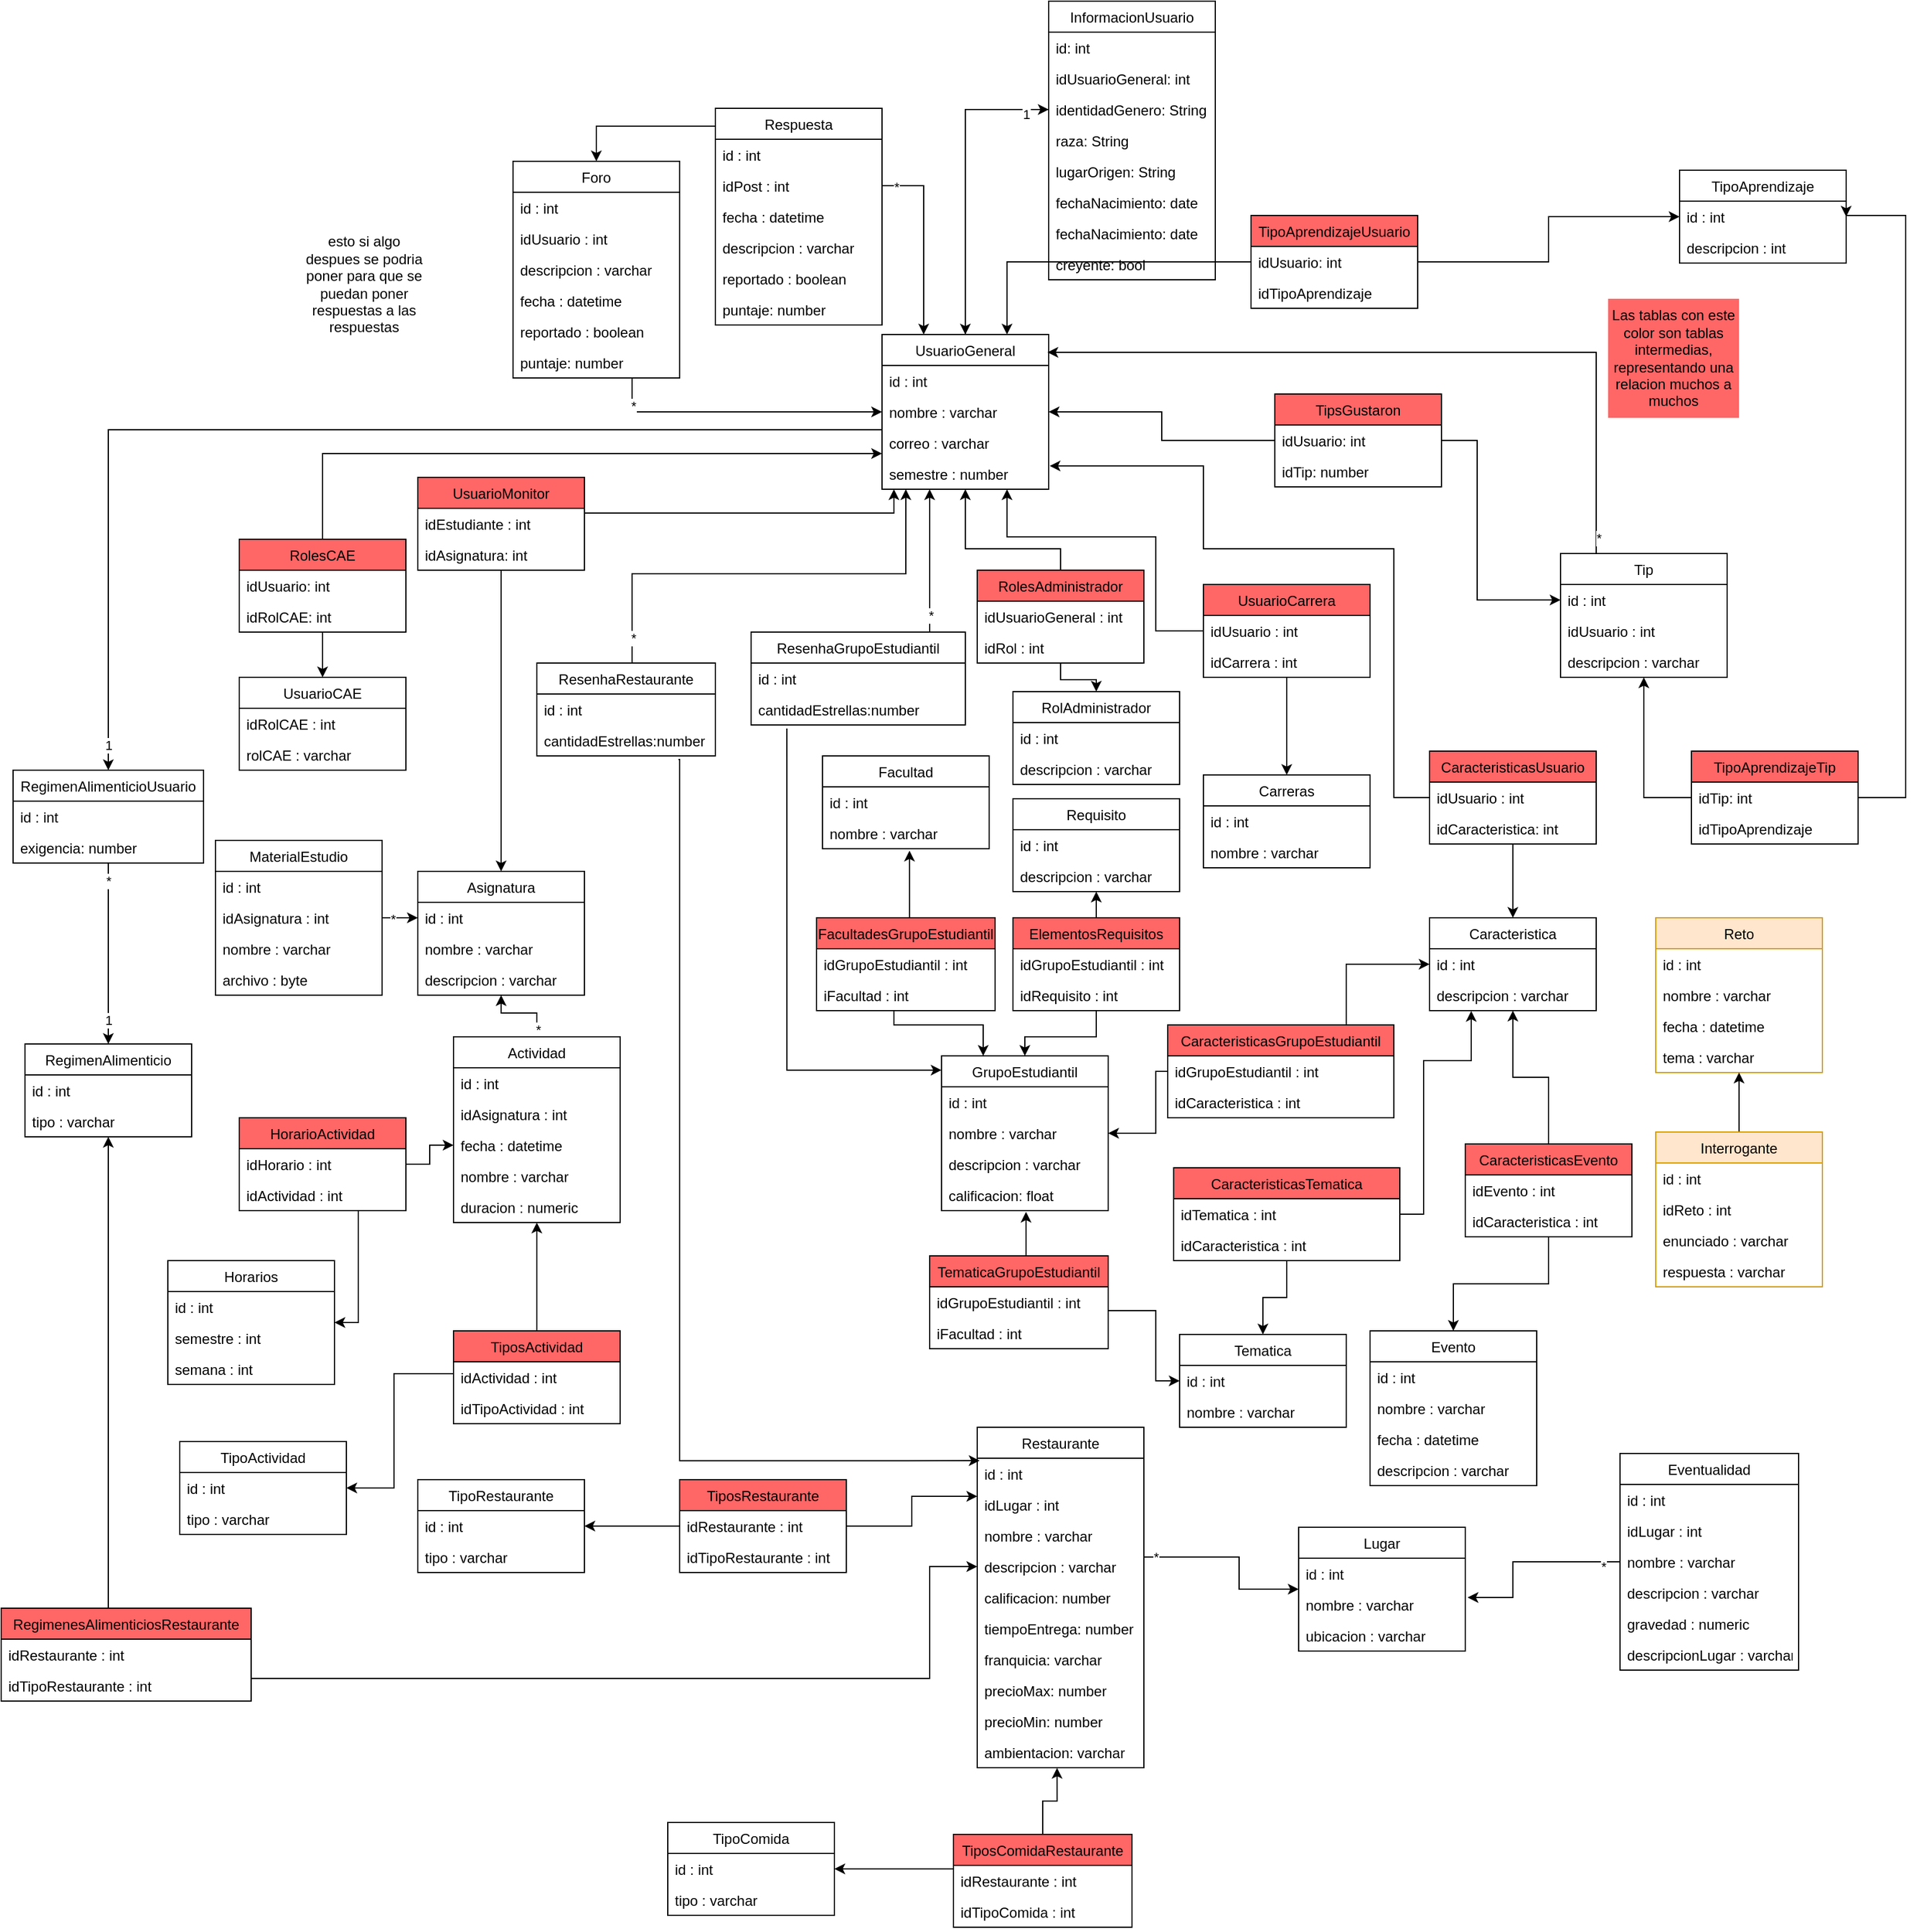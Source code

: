 <mxfile version="14.4.3" type="device"><diagram id="vmN4taGp0qUSGp3mzZwZ" name="Page-1"><mxGraphModel dx="1633" dy="1645" grid="1" gridSize="10" guides="1" tooltips="1" connect="1" arrows="1" fold="1" page="1" pageScale="1" pageWidth="850" pageHeight="1100" math="0" shadow="0"><root><mxCell id="0"/><mxCell id="1" parent="0"/><mxCell id="U4im2-bICk5S_5JBHvjq-41" style="edgeStyle=orthogonalEdgeStyle;rounded=0;orthogonalLoop=1;jettySize=auto;html=1;entryX=0;entryY=0.5;entryDx=0;entryDy=0;" parent="1" source="8Cp98PtQmlW1FcsHIt8N-2" target="CxXL2UJJS3p0WpMzzu2k-2" edge="1"><mxGeometry relative="1" as="geometry"/></mxCell><mxCell id="8Cp98PtQmlW1FcsHIt8N-2" value="UsuarioGeneral" style="swimlane;fontStyle=0;childLayout=stackLayout;horizontal=1;startSize=26;fillColor=none;horizontalStack=0;resizeParent=1;resizeParentMax=0;resizeLast=0;collapsible=1;marginBottom=0;" parent="1" vertex="1"><mxGeometry x="130" y="60" width="140" height="130" as="geometry"/></mxCell><mxCell id="8Cp98PtQmlW1FcsHIt8N-3" value="id : int" style="text;strokeColor=none;fillColor=none;align=left;verticalAlign=top;spacingLeft=4;spacingRight=4;overflow=hidden;rotatable=0;points=[[0,0.5],[1,0.5]];portConstraint=eastwest;" parent="8Cp98PtQmlW1FcsHIt8N-2" vertex="1"><mxGeometry y="26" width="140" height="26" as="geometry"/></mxCell><mxCell id="8Cp98PtQmlW1FcsHIt8N-4" value="nombre : varchar" style="text;strokeColor=none;fillColor=none;align=left;verticalAlign=top;spacingLeft=4;spacingRight=4;overflow=hidden;rotatable=0;points=[[0,0.5],[1,0.5]];portConstraint=eastwest;" parent="8Cp98PtQmlW1FcsHIt8N-2" vertex="1"><mxGeometry y="52" width="140" height="26" as="geometry"/></mxCell><mxCell id="8Cp98PtQmlW1FcsHIt8N-5" value="correo : varchar" style="text;strokeColor=none;fillColor=none;align=left;verticalAlign=top;spacingLeft=4;spacingRight=4;overflow=hidden;rotatable=0;points=[[0,0.5],[1,0.5]];portConstraint=eastwest;" parent="8Cp98PtQmlW1FcsHIt8N-2" vertex="1"><mxGeometry y="78" width="140" height="26" as="geometry"/></mxCell><mxCell id="LbbKZHZ56vK0Zq9gOS8B-3" value="semestre : number" style="text;strokeColor=none;fillColor=none;align=left;verticalAlign=top;spacingLeft=4;spacingRight=4;overflow=hidden;rotatable=0;points=[[0,0.5],[1,0.5]];portConstraint=eastwest;" parent="8Cp98PtQmlW1FcsHIt8N-2" vertex="1"><mxGeometry y="104" width="140" height="26" as="geometry"/></mxCell><mxCell id="8Cp98PtQmlW1FcsHIt8N-15" style="edgeStyle=orthogonalEdgeStyle;rounded=0;orthogonalLoop=1;jettySize=auto;html=1;entryX=0.5;entryY=1;entryDx=0;entryDy=0;exitX=0.5;exitY=0;exitDx=0;exitDy=0;" parent="1" source="8Cp98PtQmlW1FcsHIt8N-12" target="8Cp98PtQmlW1FcsHIt8N-2" edge="1"><mxGeometry relative="1" as="geometry"><mxPoint x="220" y="240" as="sourcePoint"/><Array as="points"><mxPoint x="280" y="240"/><mxPoint x="200" y="240"/></Array></mxGeometry></mxCell><mxCell id="8Cp98PtQmlW1FcsHIt8N-21" style="edgeStyle=orthogonalEdgeStyle;rounded=0;orthogonalLoop=1;jettySize=auto;html=1;entryX=0.5;entryY=0;entryDx=0;entryDy=0;" parent="1" source="8Cp98PtQmlW1FcsHIt8N-12" target="8Cp98PtQmlW1FcsHIt8N-17" edge="1"><mxGeometry relative="1" as="geometry"><Array as="points"><mxPoint x="280" y="350"/><mxPoint x="310" y="350"/></Array></mxGeometry></mxCell><mxCell id="8Cp98PtQmlW1FcsHIt8N-12" value="RolesAdministrador" style="swimlane;fontStyle=0;childLayout=stackLayout;horizontal=1;startSize=26;fillColor=#FF6666;horizontalStack=0;resizeParent=1;resizeParentMax=0;resizeLast=0;collapsible=1;marginBottom=0;" parent="1" vertex="1"><mxGeometry x="210" y="258" width="140" height="78" as="geometry"/></mxCell><mxCell id="8Cp98PtQmlW1FcsHIt8N-13" value="idUsuarioGeneral : int" style="text;strokeColor=none;fillColor=none;align=left;verticalAlign=top;spacingLeft=4;spacingRight=4;overflow=hidden;rotatable=0;points=[[0,0.5],[1,0.5]];portConstraint=eastwest;" parent="8Cp98PtQmlW1FcsHIt8N-12" vertex="1"><mxGeometry y="26" width="140" height="26" as="geometry"/></mxCell><mxCell id="8Cp98PtQmlW1FcsHIt8N-14" value="idRol : int" style="text;strokeColor=none;fillColor=none;align=left;verticalAlign=top;spacingLeft=4;spacingRight=4;overflow=hidden;rotatable=0;points=[[0,0.5],[1,0.5]];portConstraint=eastwest;" parent="8Cp98PtQmlW1FcsHIt8N-12" vertex="1"><mxGeometry y="52" width="140" height="26" as="geometry"/></mxCell><mxCell id="8Cp98PtQmlW1FcsHIt8N-17" value="RolAdministrador" style="swimlane;fontStyle=0;childLayout=stackLayout;horizontal=1;startSize=26;fillColor=none;horizontalStack=0;resizeParent=1;resizeParentMax=0;resizeLast=0;collapsible=1;marginBottom=0;" parent="1" vertex="1"><mxGeometry x="240" y="360" width="140" height="78" as="geometry"/></mxCell><mxCell id="8Cp98PtQmlW1FcsHIt8N-18" value="id : int" style="text;strokeColor=none;fillColor=none;align=left;verticalAlign=top;spacingLeft=4;spacingRight=4;overflow=hidden;rotatable=0;points=[[0,0.5],[1,0.5]];portConstraint=eastwest;" parent="8Cp98PtQmlW1FcsHIt8N-17" vertex="1"><mxGeometry y="26" width="140" height="26" as="geometry"/></mxCell><mxCell id="8Cp98PtQmlW1FcsHIt8N-19" value="descripcion : varchar" style="text;strokeColor=none;fillColor=none;align=left;verticalAlign=top;spacingLeft=4;spacingRight=4;overflow=hidden;rotatable=0;points=[[0,0.5],[1,0.5]];portConstraint=eastwest;" parent="8Cp98PtQmlW1FcsHIt8N-17" vertex="1"><mxGeometry y="52" width="140" height="26" as="geometry"/></mxCell><mxCell id="8Cp98PtQmlW1FcsHIt8N-26" style="edgeStyle=orthogonalEdgeStyle;rounded=0;orthogonalLoop=1;jettySize=auto;html=1;entryX=0.75;entryY=1;entryDx=0;entryDy=0;" parent="1" source="8Cp98PtQmlW1FcsHIt8N-22" target="8Cp98PtQmlW1FcsHIt8N-2" edge="1"><mxGeometry relative="1" as="geometry"><Array as="points"><mxPoint x="360" y="309"/><mxPoint x="360" y="230"/><mxPoint x="235" y="230"/></Array><mxPoint x="270" y="203" as="targetPoint"/></mxGeometry></mxCell><mxCell id="8Cp98PtQmlW1FcsHIt8N-31" style="edgeStyle=orthogonalEdgeStyle;rounded=0;orthogonalLoop=1;jettySize=auto;html=1;entryX=0.5;entryY=0;entryDx=0;entryDy=0;" parent="1" source="8Cp98PtQmlW1FcsHIt8N-22" target="8Cp98PtQmlW1FcsHIt8N-27" edge="1"><mxGeometry relative="1" as="geometry"/></mxCell><mxCell id="8Cp98PtQmlW1FcsHIt8N-22" value="UsuarioCarrera" style="swimlane;fontStyle=0;childLayout=stackLayout;horizontal=1;startSize=26;fillColor=#FF6666;horizontalStack=0;resizeParent=1;resizeParentMax=0;resizeLast=0;collapsible=1;marginBottom=0;" parent="1" vertex="1"><mxGeometry x="400" y="270" width="140" height="78" as="geometry"/></mxCell><mxCell id="8Cp98PtQmlW1FcsHIt8N-23" value="idUsuario : int" style="text;strokeColor=none;fillColor=none;align=left;verticalAlign=top;spacingLeft=4;spacingRight=4;overflow=hidden;rotatable=0;points=[[0,0.5],[1,0.5]];portConstraint=eastwest;" parent="8Cp98PtQmlW1FcsHIt8N-22" vertex="1"><mxGeometry y="26" width="140" height="26" as="geometry"/></mxCell><mxCell id="8Cp98PtQmlW1FcsHIt8N-24" value="idCarrera : int" style="text;strokeColor=none;fillColor=none;align=left;verticalAlign=top;spacingLeft=4;spacingRight=4;overflow=hidden;rotatable=0;points=[[0,0.5],[1,0.5]];portConstraint=eastwest;" parent="8Cp98PtQmlW1FcsHIt8N-22" vertex="1"><mxGeometry y="52" width="140" height="26" as="geometry"/></mxCell><mxCell id="8Cp98PtQmlW1FcsHIt8N-27" value="Carreras" style="swimlane;fontStyle=0;childLayout=stackLayout;horizontal=1;startSize=26;fillColor=none;horizontalStack=0;resizeParent=1;resizeParentMax=0;resizeLast=0;collapsible=1;marginBottom=0;" parent="1" vertex="1"><mxGeometry x="400" y="430" width="140" height="78" as="geometry"/></mxCell><mxCell id="8Cp98PtQmlW1FcsHIt8N-28" value="id : int" style="text;strokeColor=none;fillColor=none;align=left;verticalAlign=top;spacingLeft=4;spacingRight=4;overflow=hidden;rotatable=0;points=[[0,0.5],[1,0.5]];portConstraint=eastwest;" parent="8Cp98PtQmlW1FcsHIt8N-27" vertex="1"><mxGeometry y="26" width="140" height="26" as="geometry"/></mxCell><mxCell id="8Cp98PtQmlW1FcsHIt8N-29" value="nombre : varchar" style="text;strokeColor=none;fillColor=none;align=left;verticalAlign=top;spacingLeft=4;spacingRight=4;overflow=hidden;rotatable=0;points=[[0,0.5],[1,0.5]];portConstraint=eastwest;" parent="8Cp98PtQmlW1FcsHIt8N-27" vertex="1"><mxGeometry y="52" width="140" height="26" as="geometry"/></mxCell><mxCell id="8Cp98PtQmlW1FcsHIt8N-33" value="Horarios" style="swimlane;fontStyle=0;childLayout=stackLayout;horizontal=1;startSize=26;fillColor=none;horizontalStack=0;resizeParent=1;resizeParentMax=0;resizeLast=0;collapsible=1;marginBottom=0;" parent="1" vertex="1"><mxGeometry x="-470" y="838" width="140" height="104" as="geometry"/></mxCell><mxCell id="8Cp98PtQmlW1FcsHIt8N-34" value="id : int" style="text;strokeColor=none;fillColor=none;align=left;verticalAlign=top;spacingLeft=4;spacingRight=4;overflow=hidden;rotatable=0;points=[[0,0.5],[1,0.5]];portConstraint=eastwest;" parent="8Cp98PtQmlW1FcsHIt8N-33" vertex="1"><mxGeometry y="26" width="140" height="26" as="geometry"/></mxCell><mxCell id="8Cp98PtQmlW1FcsHIt8N-35" value="semestre : int" style="text;strokeColor=none;fillColor=none;align=left;verticalAlign=top;spacingLeft=4;spacingRight=4;overflow=hidden;rotatable=0;points=[[0,0.5],[1,0.5]];portConstraint=eastwest;" parent="8Cp98PtQmlW1FcsHIt8N-33" vertex="1"><mxGeometry y="52" width="140" height="26" as="geometry"/></mxCell><mxCell id="8Cp98PtQmlW1FcsHIt8N-36" value="semana : int" style="text;strokeColor=none;fillColor=none;align=left;verticalAlign=top;spacingLeft=4;spacingRight=4;overflow=hidden;rotatable=0;points=[[0,0.5],[1,0.5]];portConstraint=eastwest;" parent="8Cp98PtQmlW1FcsHIt8N-33" vertex="1"><mxGeometry y="78" width="140" height="26" as="geometry"/></mxCell><mxCell id="8Cp98PtQmlW1FcsHIt8N-41" style="edgeStyle=orthogonalEdgeStyle;rounded=0;orthogonalLoop=1;jettySize=auto;html=1;entryX=1;entryY=0.5;entryDx=0;entryDy=0;" parent="1" source="8Cp98PtQmlW1FcsHIt8N-37" target="8Cp98PtQmlW1FcsHIt8N-33" edge="1"><mxGeometry relative="1" as="geometry"><Array as="points"><mxPoint x="-310" y="890"/></Array></mxGeometry></mxCell><mxCell id="SYSXTMtunTFzf7wEhKNG-11" style="edgeStyle=orthogonalEdgeStyle;rounded=0;orthogonalLoop=1;jettySize=auto;html=1;entryX=0;entryY=0.5;entryDx=0;entryDy=0;" parent="1" source="8Cp98PtQmlW1FcsHIt8N-37" target="8Cp98PtQmlW1FcsHIt8N-148" edge="1"><mxGeometry relative="1" as="geometry"/></mxCell><mxCell id="8Cp98PtQmlW1FcsHIt8N-37" value="HorarioActividad" style="swimlane;fontStyle=0;childLayout=stackLayout;horizontal=1;startSize=26;fillColor=#FF6666;horizontalStack=0;resizeParent=1;resizeParentMax=0;resizeLast=0;collapsible=1;marginBottom=0;" parent="1" vertex="1"><mxGeometry x="-410" y="718" width="140" height="78" as="geometry"/></mxCell><mxCell id="8Cp98PtQmlW1FcsHIt8N-38" value="idHorario : int" style="text;strokeColor=none;fillColor=none;align=left;verticalAlign=top;spacingLeft=4;spacingRight=4;overflow=hidden;rotatable=0;points=[[0,0.5],[1,0.5]];portConstraint=eastwest;" parent="8Cp98PtQmlW1FcsHIt8N-37" vertex="1"><mxGeometry y="26" width="140" height="26" as="geometry"/></mxCell><mxCell id="8Cp98PtQmlW1FcsHIt8N-39" value="idActividad : int" style="text;strokeColor=none;fillColor=none;align=left;verticalAlign=top;spacingLeft=4;spacingRight=4;overflow=hidden;rotatable=0;points=[[0,0.5],[1,0.5]];portConstraint=eastwest;" parent="8Cp98PtQmlW1FcsHIt8N-37" vertex="1"><mxGeometry y="52" width="140" height="26" as="geometry"/></mxCell><mxCell id="8Cp98PtQmlW1FcsHIt8N-46" style="edgeStyle=orthogonalEdgeStyle;rounded=0;orthogonalLoop=1;jettySize=auto;html=1;" parent="1" source="8Cp98PtQmlW1FcsHIt8N-42" edge="1"><mxGeometry relative="1" as="geometry"><mxPoint x="140" y="190" as="targetPoint"/><Array as="points"><mxPoint x="140" y="210"/><mxPoint x="140" y="190"/></Array></mxGeometry></mxCell><mxCell id="SYSXTMtunTFzf7wEhKNG-7" style="edgeStyle=orthogonalEdgeStyle;rounded=0;orthogonalLoop=1;jettySize=auto;html=1;entryX=0.5;entryY=0;entryDx=0;entryDy=0;" parent="1" source="8Cp98PtQmlW1FcsHIt8N-42" target="8Cp98PtQmlW1FcsHIt8N-161" edge="1"><mxGeometry relative="1" as="geometry"><Array as="points"/></mxGeometry></mxCell><mxCell id="8Cp98PtQmlW1FcsHIt8N-42" value="UsuarioMonitor" style="swimlane;fontStyle=0;childLayout=stackLayout;horizontal=1;startSize=26;fillColor=#FF6666;horizontalStack=0;resizeParent=1;resizeParentMax=0;resizeLast=0;collapsible=1;marginBottom=0;" parent="1" vertex="1"><mxGeometry x="-260" y="180" width="140" height="78" as="geometry"/></mxCell><mxCell id="8Cp98PtQmlW1FcsHIt8N-43" value="idEstudiante : int" style="text;strokeColor=none;fillColor=none;align=left;verticalAlign=top;spacingLeft=4;spacingRight=4;overflow=hidden;rotatable=0;points=[[0,0.5],[1,0.5]];portConstraint=eastwest;" parent="8Cp98PtQmlW1FcsHIt8N-42" vertex="1"><mxGeometry y="26" width="140" height="26" as="geometry"/></mxCell><mxCell id="8Cp98PtQmlW1FcsHIt8N-44" value="idAsignatura: int" style="text;strokeColor=none;fillColor=none;align=left;verticalAlign=top;spacingLeft=4;spacingRight=4;overflow=hidden;rotatable=0;points=[[0,0.5],[1,0.5]];portConstraint=eastwest;" parent="8Cp98PtQmlW1FcsHIt8N-42" vertex="1"><mxGeometry y="52" width="140" height="26" as="geometry"/></mxCell><mxCell id="8Cp98PtQmlW1FcsHIt8N-47" value="UsuarioCAE" style="swimlane;fontStyle=0;childLayout=stackLayout;horizontal=1;startSize=26;fillColor=none;horizontalStack=0;resizeParent=1;resizeParentMax=0;resizeLast=0;collapsible=1;marginBottom=0;" parent="1" vertex="1"><mxGeometry x="-410" y="348" width="140" height="78" as="geometry"/></mxCell><mxCell id="8Cp98PtQmlW1FcsHIt8N-48" value="idRolCAE : int" style="text;strokeColor=none;fillColor=none;align=left;verticalAlign=top;spacingLeft=4;spacingRight=4;overflow=hidden;rotatable=0;points=[[0,0.5],[1,0.5]];portConstraint=eastwest;" parent="8Cp98PtQmlW1FcsHIt8N-47" vertex="1"><mxGeometry y="26" width="140" height="26" as="geometry"/></mxCell><mxCell id="8Cp98PtQmlW1FcsHIt8N-49" value="rolCAE : varchar" style="text;strokeColor=none;fillColor=none;align=left;verticalAlign=top;spacingLeft=4;spacingRight=4;overflow=hidden;rotatable=0;points=[[0,0.5],[1,0.5]];portConstraint=eastwest;" parent="8Cp98PtQmlW1FcsHIt8N-47" vertex="1"><mxGeometry y="52" width="140" height="26" as="geometry"/></mxCell><mxCell id="8Cp98PtQmlW1FcsHIt8N-61" style="edgeStyle=orthogonalEdgeStyle;rounded=0;orthogonalLoop=1;jettySize=auto;html=1;entryX=0;entryY=0.5;entryDx=0;entryDy=0;" parent="1" source="8Cp98PtQmlW1FcsHIt8N-51" target="8Cp98PtQmlW1FcsHIt8N-4" edge="1"><mxGeometry relative="1" as="geometry"><Array as="points"><mxPoint x="-80" y="125"/></Array></mxGeometry></mxCell><mxCell id="1SMCIwvvJ9zOoi3gKSTI-3" value="*" style="edgeLabel;html=1;align=center;verticalAlign=middle;resizable=0;points=[];" vertex="1" connectable="0" parent="8Cp98PtQmlW1FcsHIt8N-61"><mxGeometry x="-0.807" y="1" relative="1" as="geometry"><mxPoint as="offset"/></mxGeometry></mxCell><mxCell id="8Cp98PtQmlW1FcsHIt8N-51" value="Foro" style="swimlane;fontStyle=0;childLayout=stackLayout;horizontal=1;startSize=26;fillColor=none;horizontalStack=0;resizeParent=1;resizeParentMax=0;resizeLast=0;collapsible=1;marginBottom=0;" parent="1" vertex="1"><mxGeometry x="-180" y="-85.5" width="140" height="182" as="geometry"/></mxCell><mxCell id="8Cp98PtQmlW1FcsHIt8N-52" value="id : int " style="text;strokeColor=none;fillColor=none;align=left;verticalAlign=top;spacingLeft=4;spacingRight=4;overflow=hidden;rotatable=0;points=[[0,0.5],[1,0.5]];portConstraint=eastwest;" parent="8Cp98PtQmlW1FcsHIt8N-51" vertex="1"><mxGeometry y="26" width="140" height="26" as="geometry"/></mxCell><mxCell id="8Cp98PtQmlW1FcsHIt8N-53" value="idUsuario : int " style="text;strokeColor=none;fillColor=none;align=left;verticalAlign=top;spacingLeft=4;spacingRight=4;overflow=hidden;rotatable=0;points=[[0,0.5],[1,0.5]];portConstraint=eastwest;" parent="8Cp98PtQmlW1FcsHIt8N-51" vertex="1"><mxGeometry y="52" width="140" height="26" as="geometry"/></mxCell><mxCell id="8Cp98PtQmlW1FcsHIt8N-54" value="descripcion : varchar" style="text;strokeColor=none;fillColor=none;align=left;verticalAlign=top;spacingLeft=4;spacingRight=4;overflow=hidden;rotatable=0;points=[[0,0.5],[1,0.5]];portConstraint=eastwest;" parent="8Cp98PtQmlW1FcsHIt8N-51" vertex="1"><mxGeometry y="78" width="140" height="26" as="geometry"/></mxCell><mxCell id="8Cp98PtQmlW1FcsHIt8N-58" value="fecha : datetime" style="text;strokeColor=none;fillColor=none;align=left;verticalAlign=top;spacingLeft=4;spacingRight=4;overflow=hidden;rotatable=0;points=[[0,0.5],[1,0.5]];portConstraint=eastwest;" parent="8Cp98PtQmlW1FcsHIt8N-51" vertex="1"><mxGeometry y="104" width="140" height="26" as="geometry"/></mxCell><mxCell id="8Cp98PtQmlW1FcsHIt8N-59" value="reportado : boolean" style="text;strokeColor=none;fillColor=none;align=left;verticalAlign=top;spacingLeft=4;spacingRight=4;overflow=hidden;rotatable=0;points=[[0,0.5],[1,0.5]];portConstraint=eastwest;" parent="8Cp98PtQmlW1FcsHIt8N-51" vertex="1"><mxGeometry y="130" width="140" height="26" as="geometry"/></mxCell><mxCell id="U4im2-bICk5S_5JBHvjq-44" value="puntaje: number" style="text;align=left;verticalAlign=top;spacingLeft=4;spacingRight=4;overflow=hidden;rotatable=0;points=[[0,0.5],[1,0.5]];portConstraint=eastwest;" parent="8Cp98PtQmlW1FcsHIt8N-51" vertex="1"><mxGeometry y="156" width="140" height="26" as="geometry"/></mxCell><mxCell id="8Cp98PtQmlW1FcsHIt8N-67" style="edgeStyle=orthogonalEdgeStyle;rounded=0;orthogonalLoop=1;jettySize=auto;html=1;entryX=0.5;entryY=0;entryDx=0;entryDy=0;" parent="1" source="8Cp98PtQmlW1FcsHIt8N-62" target="8Cp98PtQmlW1FcsHIt8N-51" edge="1"><mxGeometry relative="1" as="geometry"><Array as="points"><mxPoint x="-110" y="-115"/></Array><mxPoint x="-130" y="-115" as="targetPoint"/></mxGeometry></mxCell><mxCell id="8Cp98PtQmlW1FcsHIt8N-62" value="Respuesta" style="swimlane;fontStyle=0;childLayout=stackLayout;horizontal=1;startSize=26;fillColor=none;horizontalStack=0;resizeParent=1;resizeParentMax=0;resizeLast=0;collapsible=1;marginBottom=0;" parent="1" vertex="1"><mxGeometry x="-10" y="-130" width="140" height="182" as="geometry"/></mxCell><mxCell id="8Cp98PtQmlW1FcsHIt8N-63" value="id : int" style="text;strokeColor=none;fillColor=none;align=left;verticalAlign=top;spacingLeft=4;spacingRight=4;overflow=hidden;rotatable=0;points=[[0,0.5],[1,0.5]];portConstraint=eastwest;" parent="8Cp98PtQmlW1FcsHIt8N-62" vertex="1"><mxGeometry y="26" width="140" height="26" as="geometry"/></mxCell><mxCell id="8Cp98PtQmlW1FcsHIt8N-64" value="idPost : int" style="text;strokeColor=none;fillColor=none;align=left;verticalAlign=top;spacingLeft=4;spacingRight=4;overflow=hidden;rotatable=0;points=[[0,0.5],[1,0.5]];portConstraint=eastwest;" parent="8Cp98PtQmlW1FcsHIt8N-62" vertex="1"><mxGeometry y="52" width="140" height="26" as="geometry"/></mxCell><mxCell id="8Cp98PtQmlW1FcsHIt8N-65" value="fecha : datetime" style="text;strokeColor=none;fillColor=none;align=left;verticalAlign=top;spacingLeft=4;spacingRight=4;overflow=hidden;rotatable=0;points=[[0,0.5],[1,0.5]];portConstraint=eastwest;" parent="8Cp98PtQmlW1FcsHIt8N-62" vertex="1"><mxGeometry y="78" width="140" height="26" as="geometry"/></mxCell><mxCell id="Bj7mguuoA5nFv0pOuBtP-2" value="descripcion : varchar" style="text;strokeColor=none;fillColor=none;align=left;verticalAlign=top;spacingLeft=4;spacingRight=4;overflow=hidden;rotatable=0;points=[[0,0.5],[1,0.5]];portConstraint=eastwest;" parent="8Cp98PtQmlW1FcsHIt8N-62" vertex="1"><mxGeometry y="104" width="140" height="26" as="geometry"/></mxCell><mxCell id="8Cp98PtQmlW1FcsHIt8N-66" value="reportado : boolean" style="text;strokeColor=none;fillColor=none;align=left;verticalAlign=top;spacingLeft=4;spacingRight=4;overflow=hidden;rotatable=0;points=[[0,0.5],[1,0.5]];portConstraint=eastwest;" parent="8Cp98PtQmlW1FcsHIt8N-62" vertex="1"><mxGeometry y="130" width="140" height="26" as="geometry"/></mxCell><mxCell id="U4im2-bICk5S_5JBHvjq-45" value="puntaje: number" style="text;align=left;verticalAlign=top;spacingLeft=4;spacingRight=4;overflow=hidden;rotatable=0;points=[[0,0.5],[1,0.5]];portConstraint=eastwest;" parent="8Cp98PtQmlW1FcsHIt8N-62" vertex="1"><mxGeometry y="156" width="140" height="26" as="geometry"/></mxCell><mxCell id="8Cp98PtQmlW1FcsHIt8N-75" value="GrupoEstudiantil" style="swimlane;fontStyle=0;childLayout=stackLayout;horizontal=1;startSize=26;fillColor=none;horizontalStack=0;resizeParent=1;resizeParentMax=0;resizeLast=0;collapsible=1;marginBottom=0;" parent="1" vertex="1"><mxGeometry x="180" y="666" width="140" height="130" as="geometry"/></mxCell><mxCell id="8Cp98PtQmlW1FcsHIt8N-76" value="id : int" style="text;strokeColor=none;fillColor=none;align=left;verticalAlign=top;spacingLeft=4;spacingRight=4;overflow=hidden;rotatable=0;points=[[0,0.5],[1,0.5]];portConstraint=eastwest;" parent="8Cp98PtQmlW1FcsHIt8N-75" vertex="1"><mxGeometry y="26" width="140" height="26" as="geometry"/></mxCell><mxCell id="8Cp98PtQmlW1FcsHIt8N-77" value="nombre : varchar" style="text;strokeColor=none;fillColor=none;align=left;verticalAlign=top;spacingLeft=4;spacingRight=4;overflow=hidden;rotatable=0;points=[[0,0.5],[1,0.5]];portConstraint=eastwest;" parent="8Cp98PtQmlW1FcsHIt8N-75" vertex="1"><mxGeometry y="52" width="140" height="26" as="geometry"/></mxCell><mxCell id="8Cp98PtQmlW1FcsHIt8N-78" value="descripcion : varchar" style="text;strokeColor=none;fillColor=none;align=left;verticalAlign=top;spacingLeft=4;spacingRight=4;overflow=hidden;rotatable=0;points=[[0,0.5],[1,0.5]];portConstraint=eastwest;" parent="8Cp98PtQmlW1FcsHIt8N-75" vertex="1"><mxGeometry y="78" width="140" height="26" as="geometry"/></mxCell><mxCell id="v08StCXvnVe2NSO1RYma-2" value="calificacion: float" style="text;strokeColor=none;fillColor=none;align=left;verticalAlign=top;spacingLeft=4;spacingRight=4;overflow=hidden;rotatable=0;points=[[0,0.5],[1,0.5]];portConstraint=eastwest;" parent="8Cp98PtQmlW1FcsHIt8N-75" vertex="1"><mxGeometry y="104" width="140" height="26" as="geometry"/></mxCell><mxCell id="8Cp98PtQmlW1FcsHIt8N-83" style="edgeStyle=orthogonalEdgeStyle;rounded=0;orthogonalLoop=1;jettySize=auto;html=1;exitX=0.5;exitY=1;exitDx=0;exitDy=0;entryX=0.5;entryY=0;entryDx=0;entryDy=0;" parent="1" source="8Cp98PtQmlW1FcsHIt8N-79" target="8Cp98PtQmlW1FcsHIt8N-75" edge="1"><mxGeometry relative="1" as="geometry"><mxPoint x="290" y="750" as="targetPoint"/><Array as="points"><mxPoint x="310" y="650"/><mxPoint x="250" y="650"/></Array></mxGeometry></mxCell><mxCell id="8Cp98PtQmlW1FcsHIt8N-79" value="ElementosRequisitos" style="swimlane;fontStyle=0;childLayout=stackLayout;horizontal=1;startSize=26;fillColor=#FF6666;horizontalStack=0;resizeParent=1;resizeParentMax=0;resizeLast=0;collapsible=1;marginBottom=0;" parent="1" vertex="1"><mxGeometry x="240" y="550" width="140" height="78" as="geometry"/></mxCell><mxCell id="8Cp98PtQmlW1FcsHIt8N-80" value="idGrupoEstudiantil : int" style="text;strokeColor=none;fillColor=none;align=left;verticalAlign=top;spacingLeft=4;spacingRight=4;overflow=hidden;rotatable=0;points=[[0,0.5],[1,0.5]];portConstraint=eastwest;" parent="8Cp98PtQmlW1FcsHIt8N-79" vertex="1"><mxGeometry y="26" width="140" height="26" as="geometry"/></mxCell><mxCell id="8Cp98PtQmlW1FcsHIt8N-81" value="idRequisito : int" style="text;strokeColor=none;fillColor=none;align=left;verticalAlign=top;spacingLeft=4;spacingRight=4;overflow=hidden;rotatable=0;points=[[0,0.5],[1,0.5]];portConstraint=eastwest;" parent="8Cp98PtQmlW1FcsHIt8N-79" vertex="1"><mxGeometry y="52" width="140" height="26" as="geometry"/></mxCell><mxCell id="8Cp98PtQmlW1FcsHIt8N-84" value="Requisito" style="swimlane;fontStyle=0;childLayout=stackLayout;horizontal=1;startSize=26;horizontalStack=0;resizeParent=1;resizeParentMax=0;resizeLast=0;collapsible=1;marginBottom=0;" parent="1" vertex="1"><mxGeometry x="240" y="450" width="140" height="78" as="geometry"/></mxCell><mxCell id="8Cp98PtQmlW1FcsHIt8N-85" value="id : int" style="text;strokeColor=none;fillColor=none;align=left;verticalAlign=top;spacingLeft=4;spacingRight=4;overflow=hidden;rotatable=0;points=[[0,0.5],[1,0.5]];portConstraint=eastwest;" parent="8Cp98PtQmlW1FcsHIt8N-84" vertex="1"><mxGeometry y="26" width="140" height="26" as="geometry"/></mxCell><mxCell id="8Cp98PtQmlW1FcsHIt8N-86" value="descripcion : varchar" style="text;strokeColor=none;fillColor=none;align=left;verticalAlign=top;spacingLeft=4;spacingRight=4;overflow=hidden;rotatable=0;points=[[0,0.5],[1,0.5]];portConstraint=eastwest;" parent="8Cp98PtQmlW1FcsHIt8N-84" vertex="1"><mxGeometry y="52" width="140" height="26" as="geometry"/></mxCell><mxCell id="8Cp98PtQmlW1FcsHIt8N-88" style="edgeStyle=orthogonalEdgeStyle;rounded=0;orthogonalLoop=1;jettySize=auto;html=1;exitX=0.5;exitY=0;exitDx=0;exitDy=0;" parent="1" source="8Cp98PtQmlW1FcsHIt8N-79" target="8Cp98PtQmlW1FcsHIt8N-84" edge="1"><mxGeometry relative="1" as="geometry"><Array as="points"><mxPoint x="310" y="540"/><mxPoint x="310" y="540"/></Array></mxGeometry></mxCell><mxCell id="8Cp98PtQmlW1FcsHIt8N-89" value="Caracteristica" style="swimlane;fontStyle=0;childLayout=stackLayout;horizontal=1;startSize=26;fillColor=none;horizontalStack=0;resizeParent=1;resizeParentMax=0;resizeLast=0;collapsible=1;marginBottom=0;" parent="1" vertex="1"><mxGeometry x="590" y="550" width="140" height="78" as="geometry"/></mxCell><mxCell id="8Cp98PtQmlW1FcsHIt8N-90" value="id : int " style="text;strokeColor=none;fillColor=none;align=left;verticalAlign=top;spacingLeft=4;spacingRight=4;overflow=hidden;rotatable=0;points=[[0,0.5],[1,0.5]];portConstraint=eastwest;" parent="8Cp98PtQmlW1FcsHIt8N-89" vertex="1"><mxGeometry y="26" width="140" height="26" as="geometry"/></mxCell><mxCell id="8Cp98PtQmlW1FcsHIt8N-91" value="descripcion : varchar" style="text;strokeColor=none;fillColor=none;align=left;verticalAlign=top;spacingLeft=4;spacingRight=4;overflow=hidden;rotatable=0;points=[[0,0.5],[1,0.5]];portConstraint=eastwest;" parent="8Cp98PtQmlW1FcsHIt8N-89" vertex="1"><mxGeometry y="52" width="140" height="26" as="geometry"/></mxCell><mxCell id="8Cp98PtQmlW1FcsHIt8N-98" style="edgeStyle=orthogonalEdgeStyle;rounded=0;orthogonalLoop=1;jettySize=auto;html=1;entryX=1.006;entryY=0.246;entryDx=0;entryDy=0;entryPerimeter=0;" parent="1" source="8Cp98PtQmlW1FcsHIt8N-93" target="LbbKZHZ56vK0Zq9gOS8B-3" edge="1"><mxGeometry relative="1" as="geometry"><Array as="points"><mxPoint x="560" y="449"/><mxPoint x="560" y="240"/><mxPoint x="400" y="240"/><mxPoint x="400" y="170"/></Array></mxGeometry></mxCell><mxCell id="CxXL2UJJS3p0WpMzzu2k-30" style="edgeStyle=orthogonalEdgeStyle;rounded=0;orthogonalLoop=1;jettySize=auto;html=1;entryX=0.5;entryY=0;entryDx=0;entryDy=0;startSize=26;" parent="1" source="8Cp98PtQmlW1FcsHIt8N-93" target="8Cp98PtQmlW1FcsHIt8N-89" edge="1"><mxGeometry relative="1" as="geometry"/></mxCell><mxCell id="8Cp98PtQmlW1FcsHIt8N-93" value="CaracteristicasUsuario" style="swimlane;fontStyle=0;childLayout=stackLayout;horizontal=1;startSize=26;fillColor=#FF6666;horizontalStack=0;resizeParent=1;resizeParentMax=0;resizeLast=0;collapsible=1;marginBottom=0;" parent="1" vertex="1"><mxGeometry x="590" y="410" width="140" height="78" as="geometry"/></mxCell><mxCell id="8Cp98PtQmlW1FcsHIt8N-94" value="idUsuario : int" style="text;strokeColor=none;fillColor=none;align=left;verticalAlign=top;spacingLeft=4;spacingRight=4;overflow=hidden;rotatable=0;points=[[0,0.5],[1,0.5]];portConstraint=eastwest;" parent="8Cp98PtQmlW1FcsHIt8N-93" vertex="1"><mxGeometry y="26" width="140" height="26" as="geometry"/></mxCell><mxCell id="8Cp98PtQmlW1FcsHIt8N-95" value="idCaracteristica: int" style="text;strokeColor=none;fillColor=none;align=left;verticalAlign=top;spacingLeft=4;spacingRight=4;overflow=hidden;rotatable=0;points=[[0,0.5],[1,0.5]];portConstraint=eastwest;" parent="8Cp98PtQmlW1FcsHIt8N-93" vertex="1"><mxGeometry y="52" width="140" height="26" as="geometry"/></mxCell><mxCell id="8Cp98PtQmlW1FcsHIt8N-100" value="Evento" style="swimlane;fontStyle=0;childLayout=stackLayout;horizontal=1;startSize=26;fillColor=none;horizontalStack=0;resizeParent=1;resizeParentMax=0;resizeLast=0;collapsible=1;marginBottom=0;" parent="1" vertex="1"><mxGeometry x="540" y="897" width="140" height="130" as="geometry"/></mxCell><mxCell id="8Cp98PtQmlW1FcsHIt8N-101" value="id : int " style="text;strokeColor=none;fillColor=none;align=left;verticalAlign=top;spacingLeft=4;spacingRight=4;overflow=hidden;rotatable=0;points=[[0,0.5],[1,0.5]];portConstraint=eastwest;" parent="8Cp98PtQmlW1FcsHIt8N-100" vertex="1"><mxGeometry y="26" width="140" height="26" as="geometry"/></mxCell><mxCell id="8Cp98PtQmlW1FcsHIt8N-102" value="nombre : varchar" style="text;strokeColor=none;fillColor=none;align=left;verticalAlign=top;spacingLeft=4;spacingRight=4;overflow=hidden;rotatable=0;points=[[0,0.5],[1,0.5]];portConstraint=eastwest;" parent="8Cp98PtQmlW1FcsHIt8N-100" vertex="1"><mxGeometry y="52" width="140" height="26" as="geometry"/></mxCell><mxCell id="8Cp98PtQmlW1FcsHIt8N-103" value="fecha : datetime" style="text;strokeColor=none;fillColor=none;align=left;verticalAlign=top;spacingLeft=4;spacingRight=4;overflow=hidden;rotatable=0;points=[[0,0.5],[1,0.5]];portConstraint=eastwest;" parent="8Cp98PtQmlW1FcsHIt8N-100" vertex="1"><mxGeometry y="78" width="140" height="26" as="geometry"/></mxCell><mxCell id="8Cp98PtQmlW1FcsHIt8N-104" value="descripcion : varchar" style="text;strokeColor=none;fillColor=none;align=left;verticalAlign=top;spacingLeft=4;spacingRight=4;overflow=hidden;rotatable=0;points=[[0,0.5],[1,0.5]];portConstraint=eastwest;" parent="8Cp98PtQmlW1FcsHIt8N-100" vertex="1"><mxGeometry y="104" width="140" height="26" as="geometry"/></mxCell><mxCell id="8Cp98PtQmlW1FcsHIt8N-106" value="Reto" style="swimlane;fontStyle=0;childLayout=stackLayout;horizontal=1;startSize=26;fillColor=#ffe6cc;horizontalStack=0;resizeParent=1;resizeParentMax=0;resizeLast=0;collapsible=1;marginBottom=0;strokeColor=#d79b00;" parent="1" vertex="1"><mxGeometry x="780" y="550" width="140" height="130" as="geometry"/></mxCell><mxCell id="8Cp98PtQmlW1FcsHIt8N-107" value="id : int " style="text;strokeColor=none;fillColor=none;align=left;verticalAlign=top;spacingLeft=4;spacingRight=4;overflow=hidden;rotatable=0;points=[[0,0.5],[1,0.5]];portConstraint=eastwest;" parent="8Cp98PtQmlW1FcsHIt8N-106" vertex="1"><mxGeometry y="26" width="140" height="26" as="geometry"/></mxCell><mxCell id="8Cp98PtQmlW1FcsHIt8N-108" value="nombre : varchar" style="text;strokeColor=none;fillColor=none;align=left;verticalAlign=top;spacingLeft=4;spacingRight=4;overflow=hidden;rotatable=0;points=[[0,0.5],[1,0.5]];portConstraint=eastwest;" parent="8Cp98PtQmlW1FcsHIt8N-106" vertex="1"><mxGeometry y="52" width="140" height="26" as="geometry"/></mxCell><mxCell id="8Cp98PtQmlW1FcsHIt8N-109" value="fecha : datetime" style="text;strokeColor=none;fillColor=none;align=left;verticalAlign=top;spacingLeft=4;spacingRight=4;overflow=hidden;rotatable=0;points=[[0,0.5],[1,0.5]];portConstraint=eastwest;" parent="8Cp98PtQmlW1FcsHIt8N-106" vertex="1"><mxGeometry y="78" width="140" height="26" as="geometry"/></mxCell><mxCell id="8Cp98PtQmlW1FcsHIt8N-110" value="tema : varchar" style="text;strokeColor=none;fillColor=none;align=left;verticalAlign=top;spacingLeft=4;spacingRight=4;overflow=hidden;rotatable=0;points=[[0,0.5],[1,0.5]];portConstraint=eastwest;" parent="8Cp98PtQmlW1FcsHIt8N-106" vertex="1"><mxGeometry y="104" width="140" height="26" as="geometry"/></mxCell><mxCell id="8Cp98PtQmlW1FcsHIt8N-116" style="edgeStyle=orthogonalEdgeStyle;rounded=0;orthogonalLoop=1;jettySize=auto;html=1;entryX=0.5;entryY=1;entryDx=0;entryDy=0;" parent="1" source="8Cp98PtQmlW1FcsHIt8N-111" target="8Cp98PtQmlW1FcsHIt8N-106" edge="1"><mxGeometry relative="1" as="geometry"/></mxCell><mxCell id="8Cp98PtQmlW1FcsHIt8N-111" value="Interrogante" style="swimlane;fontStyle=0;childLayout=stackLayout;horizontal=1;startSize=26;fillColor=#ffe6cc;horizontalStack=0;resizeParent=1;resizeParentMax=0;resizeLast=0;collapsible=1;marginBottom=0;strokeColor=#d79b00;" parent="1" vertex="1"><mxGeometry x="780" y="730" width="140" height="130" as="geometry"/></mxCell><mxCell id="8Cp98PtQmlW1FcsHIt8N-112" value="id : int" style="text;strokeColor=none;fillColor=none;align=left;verticalAlign=top;spacingLeft=4;spacingRight=4;overflow=hidden;rotatable=0;points=[[0,0.5],[1,0.5]];portConstraint=eastwest;" parent="8Cp98PtQmlW1FcsHIt8N-111" vertex="1"><mxGeometry y="26" width="140" height="26" as="geometry"/></mxCell><mxCell id="8Cp98PtQmlW1FcsHIt8N-113" value="idReto : int" style="text;strokeColor=none;fillColor=none;align=left;verticalAlign=top;spacingLeft=4;spacingRight=4;overflow=hidden;rotatable=0;points=[[0,0.5],[1,0.5]];portConstraint=eastwest;" parent="8Cp98PtQmlW1FcsHIt8N-111" vertex="1"><mxGeometry y="52" width="140" height="26" as="geometry"/></mxCell><mxCell id="8Cp98PtQmlW1FcsHIt8N-114" value="enunciado : varchar" style="text;strokeColor=none;fillColor=none;align=left;verticalAlign=top;spacingLeft=4;spacingRight=4;overflow=hidden;rotatable=0;points=[[0,0.5],[1,0.5]];portConstraint=eastwest;" parent="8Cp98PtQmlW1FcsHIt8N-111" vertex="1"><mxGeometry y="78" width="140" height="26" as="geometry"/></mxCell><mxCell id="8Cp98PtQmlW1FcsHIt8N-115" value="respuesta : varchar" style="text;strokeColor=none;fillColor=none;align=left;verticalAlign=top;spacingLeft=4;spacingRight=4;overflow=hidden;rotatable=0;points=[[0,0.5],[1,0.5]];portConstraint=eastwest;" parent="8Cp98PtQmlW1FcsHIt8N-111" vertex="1"><mxGeometry y="104" width="140" height="26" as="geometry"/></mxCell><mxCell id="8Cp98PtQmlW1FcsHIt8N-117" value="Lugar" style="swimlane;fontStyle=0;childLayout=stackLayout;horizontal=1;startSize=26;fillColor=none;horizontalStack=0;resizeParent=1;resizeParentMax=0;resizeLast=0;collapsible=1;marginBottom=0;" parent="1" vertex="1"><mxGeometry x="480" y="1062" width="140" height="104" as="geometry"/></mxCell><mxCell id="8Cp98PtQmlW1FcsHIt8N-118" value="id : int " style="text;strokeColor=none;fillColor=none;align=left;verticalAlign=top;spacingLeft=4;spacingRight=4;overflow=hidden;rotatable=0;points=[[0,0.5],[1,0.5]];portConstraint=eastwest;" parent="8Cp98PtQmlW1FcsHIt8N-117" vertex="1"><mxGeometry y="26" width="140" height="26" as="geometry"/></mxCell><mxCell id="8Cp98PtQmlW1FcsHIt8N-119" value="nombre : varchar" style="text;strokeColor=none;fillColor=none;align=left;verticalAlign=top;spacingLeft=4;spacingRight=4;overflow=hidden;rotatable=0;points=[[0,0.5],[1,0.5]];portConstraint=eastwest;" parent="8Cp98PtQmlW1FcsHIt8N-117" vertex="1"><mxGeometry y="52" width="140" height="26" as="geometry"/></mxCell><mxCell id="8Cp98PtQmlW1FcsHIt8N-120" value="ubicacion : varchar" style="text;strokeColor=none;fillColor=none;align=left;verticalAlign=top;spacingLeft=4;spacingRight=4;overflow=hidden;rotatable=0;points=[[0,0.5],[1,0.5]];portConstraint=eastwest;" parent="8Cp98PtQmlW1FcsHIt8N-117" vertex="1"><mxGeometry y="78" width="140" height="26" as="geometry"/></mxCell><mxCell id="8Cp98PtQmlW1FcsHIt8N-128" style="edgeStyle=orthogonalEdgeStyle;rounded=0;orthogonalLoop=1;jettySize=auto;html=1;entryX=1.014;entryY=0.269;entryDx=0;entryDy=0;entryPerimeter=0;" parent="1" source="8Cp98PtQmlW1FcsHIt8N-121" target="8Cp98PtQmlW1FcsHIt8N-119" edge="1"><mxGeometry relative="1" as="geometry"><mxPoint x="680" y="1130" as="targetPoint"/><Array as="points"><mxPoint x="660" y="1091"/><mxPoint x="660" y="1121"/></Array></mxGeometry></mxCell><mxCell id="1SMCIwvvJ9zOoi3gKSTI-9" value="*" style="edgeLabel;html=1;align=center;verticalAlign=middle;resizable=0;points=[];" vertex="1" connectable="0" parent="8Cp98PtQmlW1FcsHIt8N-128"><mxGeometry x="-0.823" y="4" relative="1" as="geometry"><mxPoint as="offset"/></mxGeometry></mxCell><mxCell id="8Cp98PtQmlW1FcsHIt8N-121" value="Eventualidad" style="swimlane;fontStyle=0;childLayout=stackLayout;horizontal=1;startSize=26;fillColor=none;horizontalStack=0;resizeParent=1;resizeParentMax=0;resizeLast=0;collapsible=1;marginBottom=0;" parent="1" vertex="1"><mxGeometry x="750" y="1000" width="150" height="182" as="geometry"/></mxCell><mxCell id="8Cp98PtQmlW1FcsHIt8N-122" value="id : int " style="text;strokeColor=none;fillColor=none;align=left;verticalAlign=top;spacingLeft=4;spacingRight=4;overflow=hidden;rotatable=0;points=[[0,0.5],[1,0.5]];portConstraint=eastwest;" parent="8Cp98PtQmlW1FcsHIt8N-121" vertex="1"><mxGeometry y="26" width="150" height="26" as="geometry"/></mxCell><mxCell id="8Cp98PtQmlW1FcsHIt8N-123" value="idLugar : int " style="text;strokeColor=none;fillColor=none;align=left;verticalAlign=top;spacingLeft=4;spacingRight=4;overflow=hidden;rotatable=0;points=[[0,0.5],[1,0.5]];portConstraint=eastwest;" parent="8Cp98PtQmlW1FcsHIt8N-121" vertex="1"><mxGeometry y="52" width="150" height="26" as="geometry"/></mxCell><mxCell id="8Cp98PtQmlW1FcsHIt8N-124" value="nombre : varchar " style="text;strokeColor=none;fillColor=none;align=left;verticalAlign=top;spacingLeft=4;spacingRight=4;overflow=hidden;rotatable=0;points=[[0,0.5],[1,0.5]];portConstraint=eastwest;" parent="8Cp98PtQmlW1FcsHIt8N-121" vertex="1"><mxGeometry y="78" width="150" height="26" as="geometry"/></mxCell><mxCell id="8Cp98PtQmlW1FcsHIt8N-125" value="descripcion : varchar" style="text;strokeColor=none;fillColor=none;align=left;verticalAlign=top;spacingLeft=4;spacingRight=4;overflow=hidden;rotatable=0;points=[[0,0.5],[1,0.5]];portConstraint=eastwest;" parent="8Cp98PtQmlW1FcsHIt8N-121" vertex="1"><mxGeometry y="104" width="150" height="26" as="geometry"/></mxCell><mxCell id="8Cp98PtQmlW1FcsHIt8N-126" value="gravedad : numeric" style="text;strokeColor=none;fillColor=none;align=left;verticalAlign=top;spacingLeft=4;spacingRight=4;overflow=hidden;rotatable=0;points=[[0,0.5],[1,0.5]];portConstraint=eastwest;" parent="8Cp98PtQmlW1FcsHIt8N-121" vertex="1"><mxGeometry y="130" width="150" height="26" as="geometry"/></mxCell><mxCell id="8Cp98PtQmlW1FcsHIt8N-127" value="descripcionLugar : varchar" style="text;strokeColor=none;fillColor=none;align=left;verticalAlign=top;spacingLeft=4;spacingRight=4;overflow=hidden;rotatable=0;points=[[0,0.5],[1,0.5]];portConstraint=eastwest;" parent="8Cp98PtQmlW1FcsHIt8N-121" vertex="1"><mxGeometry y="156" width="150" height="26" as="geometry"/></mxCell><mxCell id="8Cp98PtQmlW1FcsHIt8N-134" style="edgeStyle=orthogonalEdgeStyle;rounded=0;orthogonalLoop=1;jettySize=auto;html=1;entryX=0;entryY=0.5;entryDx=0;entryDy=0;" parent="1" source="8Cp98PtQmlW1FcsHIt8N-129" target="8Cp98PtQmlW1FcsHIt8N-117" edge="1"><mxGeometry relative="1" as="geometry"><mxPoint x="682" y="1100" as="targetPoint"/><Array as="points"><mxPoint x="430" y="1087"/><mxPoint x="430" y="1114"/></Array></mxGeometry></mxCell><mxCell id="1SMCIwvvJ9zOoi3gKSTI-8" value="*" style="edgeLabel;html=1;align=center;verticalAlign=middle;resizable=0;points=[];" vertex="1" connectable="0" parent="8Cp98PtQmlW1FcsHIt8N-134"><mxGeometry x="-0.873" relative="1" as="geometry"><mxPoint as="offset"/></mxGeometry></mxCell><mxCell id="8Cp98PtQmlW1FcsHIt8N-129" value="Restaurante" style="swimlane;fontStyle=0;childLayout=stackLayout;horizontal=1;startSize=26;fillColor=none;horizontalStack=0;resizeParent=1;resizeParentMax=0;resizeLast=0;collapsible=1;marginBottom=0;" parent="1" vertex="1"><mxGeometry x="210" y="978" width="140" height="286" as="geometry"/></mxCell><mxCell id="8Cp98PtQmlW1FcsHIt8N-130" value="id : int " style="text;strokeColor=none;fillColor=none;align=left;verticalAlign=top;spacingLeft=4;spacingRight=4;overflow=hidden;rotatable=0;points=[[0,0.5],[1,0.5]];portConstraint=eastwest;" parent="8Cp98PtQmlW1FcsHIt8N-129" vertex="1"><mxGeometry y="26" width="140" height="26" as="geometry"/></mxCell><mxCell id="8Cp98PtQmlW1FcsHIt8N-131" value="idLugar : int" style="text;strokeColor=none;fillColor=none;align=left;verticalAlign=top;spacingLeft=4;spacingRight=4;overflow=hidden;rotatable=0;points=[[0,0.5],[1,0.5]];portConstraint=eastwest;" parent="8Cp98PtQmlW1FcsHIt8N-129" vertex="1"><mxGeometry y="52" width="140" height="26" as="geometry"/></mxCell><mxCell id="8Cp98PtQmlW1FcsHIt8N-132" value="nombre : varchar" style="text;strokeColor=none;fillColor=none;align=left;verticalAlign=top;spacingLeft=4;spacingRight=4;overflow=hidden;rotatable=0;points=[[0,0.5],[1,0.5]];portConstraint=eastwest;" parent="8Cp98PtQmlW1FcsHIt8N-129" vertex="1"><mxGeometry y="78" width="140" height="26" as="geometry"/></mxCell><mxCell id="8Cp98PtQmlW1FcsHIt8N-133" value="descripcion : varchar" style="text;strokeColor=none;fillColor=none;align=left;verticalAlign=top;spacingLeft=4;spacingRight=4;overflow=hidden;rotatable=0;points=[[0,0.5],[1,0.5]];portConstraint=eastwest;" parent="8Cp98PtQmlW1FcsHIt8N-129" vertex="1"><mxGeometry y="104" width="140" height="26" as="geometry"/></mxCell><mxCell id="ZLAtEpy7juoIjkHGGzTd-8" value="calificacion: number" style="text;strokeColor=none;fillColor=none;align=left;verticalAlign=top;spacingLeft=4;spacingRight=4;overflow=hidden;rotatable=0;points=[[0,0.5],[1,0.5]];portConstraint=eastwest;" parent="8Cp98PtQmlW1FcsHIt8N-129" vertex="1"><mxGeometry y="130" width="140" height="26" as="geometry"/></mxCell><mxCell id="ZLAtEpy7juoIjkHGGzTd-9" value="tiempoEntrega: number" style="text;strokeColor=none;fillColor=none;align=left;verticalAlign=top;spacingLeft=4;spacingRight=4;overflow=hidden;rotatable=0;points=[[0,0.5],[1,0.5]];portConstraint=eastwest;" parent="8Cp98PtQmlW1FcsHIt8N-129" vertex="1"><mxGeometry y="156" width="140" height="26" as="geometry"/></mxCell><mxCell id="ZLAtEpy7juoIjkHGGzTd-18" value="franquicia: varchar" style="text;strokeColor=none;fillColor=none;align=left;verticalAlign=top;spacingLeft=4;spacingRight=4;overflow=hidden;rotatable=0;points=[[0,0.5],[1,0.5]];portConstraint=eastwest;" parent="8Cp98PtQmlW1FcsHIt8N-129" vertex="1"><mxGeometry y="182" width="140" height="26" as="geometry"/></mxCell><mxCell id="ZLAtEpy7juoIjkHGGzTd-19" value="precioMax: number" style="text;strokeColor=none;fillColor=none;align=left;verticalAlign=top;spacingLeft=4;spacingRight=4;overflow=hidden;rotatable=0;points=[[0,0.5],[1,0.5]];portConstraint=eastwest;" parent="8Cp98PtQmlW1FcsHIt8N-129" vertex="1"><mxGeometry y="208" width="140" height="26" as="geometry"/></mxCell><mxCell id="ZLAtEpy7juoIjkHGGzTd-20" value="precioMin: number" style="text;strokeColor=none;fillColor=none;align=left;verticalAlign=top;spacingLeft=4;spacingRight=4;overflow=hidden;rotatable=0;points=[[0,0.5],[1,0.5]];portConstraint=eastwest;" parent="8Cp98PtQmlW1FcsHIt8N-129" vertex="1"><mxGeometry y="234" width="140" height="26" as="geometry"/></mxCell><mxCell id="U4im2-bICk5S_5JBHvjq-24" value="ambientacion: varchar" style="text;align=left;verticalAlign=top;spacingLeft=4;spacingRight=4;overflow=hidden;rotatable=0;points=[[0,0.5],[1,0.5]];portConstraint=eastwest;" parent="8Cp98PtQmlW1FcsHIt8N-129" vertex="1"><mxGeometry y="260" width="140" height="26" as="geometry"/></mxCell><mxCell id="8Cp98PtQmlW1FcsHIt8N-139" style="edgeStyle=orthogonalEdgeStyle;rounded=0;orthogonalLoop=1;jettySize=auto;html=1;entryX=0;entryY=0.231;entryDx=0;entryDy=0;entryPerimeter=0;" parent="1" source="8Cp98PtQmlW1FcsHIt8N-135" target="8Cp98PtQmlW1FcsHIt8N-131" edge="1"><mxGeometry relative="1" as="geometry"/></mxCell><mxCell id="8Cp98PtQmlW1FcsHIt8N-144" style="edgeStyle=orthogonalEdgeStyle;rounded=0;orthogonalLoop=1;jettySize=auto;html=1;entryX=1;entryY=0.5;entryDx=0;entryDy=0;" parent="1" source="8Cp98PtQmlW1FcsHIt8N-135" target="8Cp98PtQmlW1FcsHIt8N-141" edge="1"><mxGeometry relative="1" as="geometry"><Array as="points"><mxPoint x="-100" y="1061"/><mxPoint x="-100" y="1061"/></Array></mxGeometry></mxCell><mxCell id="8Cp98PtQmlW1FcsHIt8N-135" value="TiposRestaurante" style="swimlane;fontStyle=0;childLayout=stackLayout;horizontal=1;startSize=26;fillColor=#FF6666;horizontalStack=0;resizeParent=1;resizeParentMax=0;resizeLast=0;collapsible=1;marginBottom=0;" parent="1" vertex="1"><mxGeometry x="-40" y="1022" width="140" height="78" as="geometry"/></mxCell><mxCell id="8Cp98PtQmlW1FcsHIt8N-136" value="idRestaurante : int " style="text;strokeColor=none;fillColor=none;align=left;verticalAlign=top;spacingLeft=4;spacingRight=4;overflow=hidden;rotatable=0;points=[[0,0.5],[1,0.5]];portConstraint=eastwest;" parent="8Cp98PtQmlW1FcsHIt8N-135" vertex="1"><mxGeometry y="26" width="140" height="26" as="geometry"/></mxCell><mxCell id="8Cp98PtQmlW1FcsHIt8N-137" value="idTipoRestaurante : int" style="text;strokeColor=none;fillColor=none;align=left;verticalAlign=top;spacingLeft=4;spacingRight=4;overflow=hidden;rotatable=0;points=[[0,0.5],[1,0.5]];portConstraint=eastwest;" parent="8Cp98PtQmlW1FcsHIt8N-135" vertex="1"><mxGeometry y="52" width="140" height="26" as="geometry"/></mxCell><mxCell id="8Cp98PtQmlW1FcsHIt8N-140" value="TipoRestaurante" style="swimlane;fontStyle=0;childLayout=stackLayout;horizontal=1;startSize=26;fillColor=none;horizontalStack=0;resizeParent=1;resizeParentMax=0;resizeLast=0;collapsible=1;marginBottom=0;" parent="1" vertex="1"><mxGeometry x="-260" y="1022" width="140" height="78" as="geometry"/></mxCell><mxCell id="8Cp98PtQmlW1FcsHIt8N-141" value="id : int" style="text;strokeColor=none;fillColor=none;align=left;verticalAlign=top;spacingLeft=4;spacingRight=4;overflow=hidden;rotatable=0;points=[[0,0.5],[1,0.5]];portConstraint=eastwest;" parent="8Cp98PtQmlW1FcsHIt8N-140" vertex="1"><mxGeometry y="26" width="140" height="26" as="geometry"/></mxCell><mxCell id="8Cp98PtQmlW1FcsHIt8N-142" value="tipo : varchar" style="text;strokeColor=none;fillColor=none;align=left;verticalAlign=top;spacingLeft=4;spacingRight=4;overflow=hidden;rotatable=0;points=[[0,0.5],[1,0.5]];portConstraint=eastwest;" parent="8Cp98PtQmlW1FcsHIt8N-140" vertex="1"><mxGeometry y="52" width="140" height="26" as="geometry"/></mxCell><mxCell id="8Cp98PtQmlW1FcsHIt8N-165" style="edgeStyle=orthogonalEdgeStyle;rounded=0;orthogonalLoop=1;jettySize=auto;html=1;entryX=0.5;entryY=1;entryDx=0;entryDy=0;" parent="1" source="8Cp98PtQmlW1FcsHIt8N-145" target="8Cp98PtQmlW1FcsHIt8N-161" edge="1"><mxGeometry relative="1" as="geometry"/></mxCell><mxCell id="1SMCIwvvJ9zOoi3gKSTI-7" value="*" style="edgeLabel;html=1;align=center;verticalAlign=middle;resizable=0;points=[];" vertex="1" connectable="0" parent="8Cp98PtQmlW1FcsHIt8N-165"><mxGeometry x="-0.815" y="-1" relative="1" as="geometry"><mxPoint as="offset"/></mxGeometry></mxCell><mxCell id="8Cp98PtQmlW1FcsHIt8N-145" value="Actividad" style="swimlane;fontStyle=0;childLayout=stackLayout;horizontal=1;startSize=26;fillColor=none;horizontalStack=0;resizeParent=1;resizeParentMax=0;resizeLast=0;collapsible=1;marginBottom=0;" parent="1" vertex="1"><mxGeometry x="-230" y="650" width="140" height="156" as="geometry"/></mxCell><mxCell id="8Cp98PtQmlW1FcsHIt8N-146" value="id : int" style="text;strokeColor=none;fillColor=none;align=left;verticalAlign=top;spacingLeft=4;spacingRight=4;overflow=hidden;rotatable=0;points=[[0,0.5],[1,0.5]];portConstraint=eastwest;" parent="8Cp98PtQmlW1FcsHIt8N-145" vertex="1"><mxGeometry y="26" width="140" height="26" as="geometry"/></mxCell><mxCell id="8Cp98PtQmlW1FcsHIt8N-147" value="idAsignatura : int" style="text;strokeColor=none;fillColor=none;align=left;verticalAlign=top;spacingLeft=4;spacingRight=4;overflow=hidden;rotatable=0;points=[[0,0.5],[1,0.5]];portConstraint=eastwest;" parent="8Cp98PtQmlW1FcsHIt8N-145" vertex="1"><mxGeometry y="52" width="140" height="26" as="geometry"/></mxCell><mxCell id="8Cp98PtQmlW1FcsHIt8N-148" value="fecha : datetime" style="text;strokeColor=none;fillColor=none;align=left;verticalAlign=top;spacingLeft=4;spacingRight=4;overflow=hidden;rotatable=0;points=[[0,0.5],[1,0.5]];portConstraint=eastwest;" parent="8Cp98PtQmlW1FcsHIt8N-145" vertex="1"><mxGeometry y="78" width="140" height="26" as="geometry"/></mxCell><mxCell id="8Cp98PtQmlW1FcsHIt8N-149" value="nombre : varchar" style="text;strokeColor=none;fillColor=none;align=left;verticalAlign=top;spacingLeft=4;spacingRight=4;overflow=hidden;rotatable=0;points=[[0,0.5],[1,0.5]];portConstraint=eastwest;" parent="8Cp98PtQmlW1FcsHIt8N-145" vertex="1"><mxGeometry y="104" width="140" height="26" as="geometry"/></mxCell><mxCell id="8Cp98PtQmlW1FcsHIt8N-150" value="duracion : numeric" style="text;strokeColor=none;fillColor=none;align=left;verticalAlign=top;spacingLeft=4;spacingRight=4;overflow=hidden;rotatable=0;points=[[0,0.5],[1,0.5]];portConstraint=eastwest;" parent="8Cp98PtQmlW1FcsHIt8N-145" vertex="1"><mxGeometry y="130" width="140" height="26" as="geometry"/></mxCell><mxCell id="8Cp98PtQmlW1FcsHIt8N-155" style="edgeStyle=orthogonalEdgeStyle;rounded=0;orthogonalLoop=1;jettySize=auto;html=1;entryX=0.5;entryY=1;entryDx=0;entryDy=0;" parent="1" source="8Cp98PtQmlW1FcsHIt8N-151" target="8Cp98PtQmlW1FcsHIt8N-145" edge="1"><mxGeometry relative="1" as="geometry"><mxPoint x="110" y="870" as="targetPoint"/><Array as="points"><mxPoint x="-160" y="890"/><mxPoint x="-160" y="890"/></Array></mxGeometry></mxCell><mxCell id="8Cp98PtQmlW1FcsHIt8N-160" style="edgeStyle=orthogonalEdgeStyle;rounded=0;orthogonalLoop=1;jettySize=auto;html=1;entryX=1;entryY=0.5;entryDx=0;entryDy=0;" parent="1" source="8Cp98PtQmlW1FcsHIt8N-151" target="8Cp98PtQmlW1FcsHIt8N-157" edge="1"><mxGeometry relative="1" as="geometry"><mxPoint x="-130" y="920" as="targetPoint"/><Array as="points"><mxPoint x="-280" y="933"/><mxPoint x="-280" y="1029"/></Array></mxGeometry></mxCell><mxCell id="8Cp98PtQmlW1FcsHIt8N-151" value="TiposActividad" style="swimlane;fontStyle=0;childLayout=stackLayout;horizontal=1;startSize=26;fillColor=#FF6666;horizontalStack=0;resizeParent=1;resizeParentMax=0;resizeLast=0;collapsible=1;marginBottom=0;" parent="1" vertex="1"><mxGeometry x="-230" y="897" width="140" height="78" as="geometry"/></mxCell><mxCell id="8Cp98PtQmlW1FcsHIt8N-152" value="idActividad : int" style="text;strokeColor=none;fillColor=none;align=left;verticalAlign=top;spacingLeft=4;spacingRight=4;overflow=hidden;rotatable=0;points=[[0,0.5],[1,0.5]];portConstraint=eastwest;" parent="8Cp98PtQmlW1FcsHIt8N-151" vertex="1"><mxGeometry y="26" width="140" height="26" as="geometry"/></mxCell><mxCell id="8Cp98PtQmlW1FcsHIt8N-153" value="idTipoActividad : int" style="text;strokeColor=none;fillColor=none;align=left;verticalAlign=top;spacingLeft=4;spacingRight=4;overflow=hidden;rotatable=0;points=[[0,0.5],[1,0.5]];portConstraint=eastwest;" parent="8Cp98PtQmlW1FcsHIt8N-151" vertex="1"><mxGeometry y="52" width="140" height="26" as="geometry"/></mxCell><mxCell id="8Cp98PtQmlW1FcsHIt8N-156" value="TipoActividad" style="swimlane;fontStyle=0;childLayout=stackLayout;horizontal=1;startSize=26;fillColor=none;horizontalStack=0;resizeParent=1;resizeParentMax=0;resizeLast=0;collapsible=1;marginBottom=0;" parent="1" vertex="1"><mxGeometry x="-460" y="990" width="140" height="78" as="geometry"/></mxCell><mxCell id="8Cp98PtQmlW1FcsHIt8N-157" value="id : int" style="text;strokeColor=none;fillColor=none;align=left;verticalAlign=top;spacingLeft=4;spacingRight=4;overflow=hidden;rotatable=0;points=[[0,0.5],[1,0.5]];portConstraint=eastwest;" parent="8Cp98PtQmlW1FcsHIt8N-156" vertex="1"><mxGeometry y="26" width="140" height="26" as="geometry"/></mxCell><mxCell id="8Cp98PtQmlW1FcsHIt8N-158" value="tipo : varchar" style="text;strokeColor=none;fillColor=none;align=left;verticalAlign=top;spacingLeft=4;spacingRight=4;overflow=hidden;rotatable=0;points=[[0,0.5],[1,0.5]];portConstraint=eastwest;" parent="8Cp98PtQmlW1FcsHIt8N-156" vertex="1"><mxGeometry y="52" width="140" height="26" as="geometry"/></mxCell><mxCell id="8Cp98PtQmlW1FcsHIt8N-161" value="Asignatura" style="swimlane;fontStyle=0;childLayout=stackLayout;horizontal=1;startSize=26;fillColor=none;horizontalStack=0;resizeParent=1;resizeParentMax=0;resizeLast=0;collapsible=1;marginBottom=0;" parent="1" vertex="1"><mxGeometry x="-260" y="511" width="140" height="104" as="geometry"/></mxCell><mxCell id="8Cp98PtQmlW1FcsHIt8N-162" value="id : int" style="text;strokeColor=none;fillColor=none;align=left;verticalAlign=top;spacingLeft=4;spacingRight=4;overflow=hidden;rotatable=0;points=[[0,0.5],[1,0.5]];portConstraint=eastwest;" parent="8Cp98PtQmlW1FcsHIt8N-161" vertex="1"><mxGeometry y="26" width="140" height="26" as="geometry"/></mxCell><mxCell id="8Cp98PtQmlW1FcsHIt8N-163" value="nombre : varchar" style="text;strokeColor=none;fillColor=none;align=left;verticalAlign=top;spacingLeft=4;spacingRight=4;overflow=hidden;rotatable=0;points=[[0,0.5],[1,0.5]];portConstraint=eastwest;" parent="8Cp98PtQmlW1FcsHIt8N-161" vertex="1"><mxGeometry y="52" width="140" height="26" as="geometry"/></mxCell><mxCell id="8Cp98PtQmlW1FcsHIt8N-164" value="descripcion : varchar" style="text;strokeColor=none;fillColor=none;align=left;verticalAlign=top;spacingLeft=4;spacingRight=4;overflow=hidden;rotatable=0;points=[[0,0.5],[1,0.5]];portConstraint=eastwest;" parent="8Cp98PtQmlW1FcsHIt8N-161" vertex="1"><mxGeometry y="78" width="140" height="26" as="geometry"/></mxCell><mxCell id="8Cp98PtQmlW1FcsHIt8N-171" style="edgeStyle=orthogonalEdgeStyle;rounded=0;orthogonalLoop=1;jettySize=auto;html=1;entryX=0;entryY=0.5;entryDx=0;entryDy=0;" parent="1" source="8Cp98PtQmlW1FcsHIt8N-166" target="8Cp98PtQmlW1FcsHIt8N-162" edge="1"><mxGeometry relative="1" as="geometry"/></mxCell><mxCell id="1SMCIwvvJ9zOoi3gKSTI-6" value="*" style="edgeLabel;html=1;align=center;verticalAlign=middle;resizable=0;points=[];" vertex="1" connectable="0" parent="8Cp98PtQmlW1FcsHIt8N-171"><mxGeometry x="-0.644" y="-1" relative="1" as="geometry"><mxPoint as="offset"/></mxGeometry></mxCell><mxCell id="8Cp98PtQmlW1FcsHIt8N-166" value="MaterialEstudio" style="swimlane;fontStyle=0;childLayout=stackLayout;horizontal=1;startSize=26;fillColor=none;horizontalStack=0;resizeParent=1;resizeParentMax=0;resizeLast=0;collapsible=1;marginBottom=0;" parent="1" vertex="1"><mxGeometry x="-430" y="485" width="140" height="130" as="geometry"/></mxCell><mxCell id="8Cp98PtQmlW1FcsHIt8N-168" value="id : int" style="text;strokeColor=none;fillColor=none;align=left;verticalAlign=top;spacingLeft=4;spacingRight=4;overflow=hidden;rotatable=0;points=[[0,0.5],[1,0.5]];portConstraint=eastwest;" parent="8Cp98PtQmlW1FcsHIt8N-166" vertex="1"><mxGeometry y="26" width="140" height="26" as="geometry"/></mxCell><mxCell id="8Cp98PtQmlW1FcsHIt8N-167" value="idAsignatura : int" style="text;strokeColor=none;fillColor=none;align=left;verticalAlign=top;spacingLeft=4;spacingRight=4;overflow=hidden;rotatable=0;points=[[0,0.5],[1,0.5]];portConstraint=eastwest;" parent="8Cp98PtQmlW1FcsHIt8N-166" vertex="1"><mxGeometry y="52" width="140" height="26" as="geometry"/></mxCell><mxCell id="8Cp98PtQmlW1FcsHIt8N-169" value="nombre : varchar" style="text;strokeColor=none;fillColor=none;align=left;verticalAlign=top;spacingLeft=4;spacingRight=4;overflow=hidden;rotatable=0;points=[[0,0.5],[1,0.5]];portConstraint=eastwest;" parent="8Cp98PtQmlW1FcsHIt8N-166" vertex="1"><mxGeometry y="78" width="140" height="26" as="geometry"/></mxCell><mxCell id="8Cp98PtQmlW1FcsHIt8N-170" value="archivo : byte" style="text;strokeColor=none;fillColor=none;align=left;verticalAlign=top;spacingLeft=4;spacingRight=4;overflow=hidden;rotatable=0;points=[[0,0.5],[1,0.5]];portConstraint=eastwest;" parent="8Cp98PtQmlW1FcsHIt8N-166" vertex="1"><mxGeometry y="104" width="140" height="26" as="geometry"/></mxCell><mxCell id="8Cp98PtQmlW1FcsHIt8N-176" style="edgeStyle=orthogonalEdgeStyle;rounded=0;orthogonalLoop=1;jettySize=auto;html=1;entryX=0.993;entryY=0.115;entryDx=0;entryDy=0;entryPerimeter=0;" parent="1" source="8Cp98PtQmlW1FcsHIt8N-172" target="8Cp98PtQmlW1FcsHIt8N-2" edge="1"><mxGeometry relative="1" as="geometry"><Array as="points"><mxPoint x="730" y="75"/></Array></mxGeometry></mxCell><mxCell id="1SMCIwvvJ9zOoi3gKSTI-13" value="*" style="edgeLabel;html=1;align=center;verticalAlign=middle;resizable=0;points=[];" vertex="1" connectable="0" parent="8Cp98PtQmlW1FcsHIt8N-176"><mxGeometry x="-0.959" y="-2" relative="1" as="geometry"><mxPoint as="offset"/></mxGeometry></mxCell><mxCell id="8Cp98PtQmlW1FcsHIt8N-172" value="Tip" style="swimlane;fontStyle=0;childLayout=stackLayout;horizontal=1;startSize=26;fillColor=none;horizontalStack=0;resizeParent=1;resizeParentMax=0;resizeLast=0;collapsible=1;marginBottom=0;" parent="1" vertex="1"><mxGeometry x="700" y="244" width="140" height="104" as="geometry"/></mxCell><mxCell id="8Cp98PtQmlW1FcsHIt8N-173" value="id : int" style="text;strokeColor=none;fillColor=none;align=left;verticalAlign=top;spacingLeft=4;spacingRight=4;overflow=hidden;rotatable=0;points=[[0,0.5],[1,0.5]];portConstraint=eastwest;" parent="8Cp98PtQmlW1FcsHIt8N-172" vertex="1"><mxGeometry y="26" width="140" height="26" as="geometry"/></mxCell><mxCell id="8Cp98PtQmlW1FcsHIt8N-174" value="idUsuario : int" style="text;strokeColor=none;fillColor=none;align=left;verticalAlign=top;spacingLeft=4;spacingRight=4;overflow=hidden;rotatable=0;points=[[0,0.5],[1,0.5]];portConstraint=eastwest;" parent="8Cp98PtQmlW1FcsHIt8N-172" vertex="1"><mxGeometry y="52" width="140" height="26" as="geometry"/></mxCell><mxCell id="8Cp98PtQmlW1FcsHIt8N-175" value="descripcion : varchar" style="text;strokeColor=none;fillColor=none;align=left;verticalAlign=top;spacingLeft=4;spacingRight=4;overflow=hidden;rotatable=0;points=[[0,0.5],[1,0.5]];portConstraint=eastwest;" parent="8Cp98PtQmlW1FcsHIt8N-172" vertex="1"><mxGeometry y="78" width="140" height="26" as="geometry"/></mxCell><mxCell id="8Cp98PtQmlW1FcsHIt8N-177" value="TipoAprendizaje" style="swimlane;fontStyle=0;childLayout=stackLayout;horizontal=1;startSize=26;fillColor=none;horizontalStack=0;resizeParent=1;resizeParentMax=0;resizeLast=0;collapsible=1;marginBottom=0;" parent="1" vertex="1"><mxGeometry x="800" y="-78" width="140" height="78" as="geometry"/></mxCell><mxCell id="8Cp98PtQmlW1FcsHIt8N-178" value="id : int" style="text;strokeColor=none;fillColor=none;align=left;verticalAlign=top;spacingLeft=4;spacingRight=4;overflow=hidden;rotatable=0;points=[[0,0.5],[1,0.5]];portConstraint=eastwest;" parent="8Cp98PtQmlW1FcsHIt8N-177" vertex="1"><mxGeometry y="26" width="140" height="26" as="geometry"/></mxCell><mxCell id="8Cp98PtQmlW1FcsHIt8N-179" value="descripcion : int" style="text;strokeColor=none;fillColor=none;align=left;verticalAlign=top;spacingLeft=4;spacingRight=4;overflow=hidden;rotatable=0;points=[[0,0.5],[1,0.5]];portConstraint=eastwest;" parent="8Cp98PtQmlW1FcsHIt8N-177" vertex="1"><mxGeometry y="52" width="140" height="26" as="geometry"/></mxCell><mxCell id="CxXL2UJJS3p0WpMzzu2k-1" value="InformacionUsuario" style="swimlane;fontStyle=0;childLayout=stackLayout;horizontal=1;startSize=26;fillColor=none;horizontalStack=0;resizeParent=1;resizeParentMax=0;resizeLast=0;collapsible=1;marginBottom=0;" parent="1" vertex="1"><mxGeometry x="270" y="-220" width="140" height="234" as="geometry"/></mxCell><mxCell id="LbbKZHZ56vK0Zq9gOS8B-2" value="id: int" style="text;strokeColor=none;fillColor=none;align=left;verticalAlign=top;spacingLeft=4;spacingRight=4;overflow=hidden;rotatable=0;points=[[0,0.5],[1,0.5]];portConstraint=eastwest;" parent="CxXL2UJJS3p0WpMzzu2k-1" vertex="1"><mxGeometry y="26" width="140" height="26" as="geometry"/></mxCell><mxCell id="LbbKZHZ56vK0Zq9gOS8B-1" value="idUsuarioGeneral: int" style="text;strokeColor=none;fillColor=none;align=left;verticalAlign=top;spacingLeft=4;spacingRight=4;overflow=hidden;rotatable=0;points=[[0,0.5],[1,0.5]];portConstraint=eastwest;" parent="CxXL2UJJS3p0WpMzzu2k-1" vertex="1"><mxGeometry y="52" width="140" height="26" as="geometry"/></mxCell><mxCell id="CxXL2UJJS3p0WpMzzu2k-2" value="identidadGenero: String" style="text;strokeColor=none;fillColor=none;align=left;verticalAlign=top;spacingLeft=4;spacingRight=4;overflow=hidden;rotatable=0;points=[[0,0.5],[1,0.5]];portConstraint=eastwest;" parent="CxXL2UJJS3p0WpMzzu2k-1" vertex="1"><mxGeometry y="78" width="140" height="26" as="geometry"/></mxCell><mxCell id="CxXL2UJJS3p0WpMzzu2k-13" value="raza: String" style="text;strokeColor=none;fillColor=none;align=left;verticalAlign=top;spacingLeft=4;spacingRight=4;overflow=hidden;rotatable=0;points=[[0,0.5],[1,0.5]];portConstraint=eastwest;" parent="CxXL2UJJS3p0WpMzzu2k-1" vertex="1"><mxGeometry y="104" width="140" height="26" as="geometry"/></mxCell><mxCell id="CxXL2UJJS3p0WpMzzu2k-21" value="lugarOrigen: String" style="text;strokeColor=none;fillColor=none;align=left;verticalAlign=top;spacingLeft=4;spacingRight=4;overflow=hidden;rotatable=0;points=[[0,0.5],[1,0.5]];portConstraint=eastwest;" parent="CxXL2UJJS3p0WpMzzu2k-1" vertex="1"><mxGeometry y="130" width="140" height="26" as="geometry"/></mxCell><mxCell id="1SMCIwvvJ9zOoi3gKSTI-12" value="fechaNacimiento: date" style="text;strokeColor=none;fillColor=none;align=left;verticalAlign=top;spacingLeft=4;spacingRight=4;overflow=hidden;rotatable=0;points=[[0,0.5],[1,0.5]];portConstraint=eastwest;" vertex="1" parent="CxXL2UJJS3p0WpMzzu2k-1"><mxGeometry y="156" width="140" height="26" as="geometry"/></mxCell><mxCell id="8Cp98PtQmlW1FcsHIt8N-11" value="fechaNacimiento: date" style="text;strokeColor=none;fillColor=none;align=left;verticalAlign=top;spacingLeft=4;spacingRight=4;overflow=hidden;rotatable=0;points=[[0,0.5],[1,0.5]];portConstraint=eastwest;" parent="CxXL2UJJS3p0WpMzzu2k-1" vertex="1"><mxGeometry y="182" width="140" height="26" as="geometry"/></mxCell><mxCell id="U4im2-bICk5S_5JBHvjq-42" value="creyente: bool" style="text;strokeColor=none;fillColor=none;align=left;verticalAlign=top;spacingLeft=4;spacingRight=4;overflow=hidden;rotatable=0;points=[[0,0.5],[1,0.5]];portConstraint=eastwest;" parent="CxXL2UJJS3p0WpMzzu2k-1" vertex="1"><mxGeometry y="208" width="140" height="26" as="geometry"/></mxCell><mxCell id="CxXL2UJJS3p0WpMzzu2k-4" style="edgeStyle=orthogonalEdgeStyle;rounded=0;orthogonalLoop=1;jettySize=auto;html=1;entryX=0.5;entryY=0;entryDx=0;entryDy=0;" parent="1" source="CxXL2UJJS3p0WpMzzu2k-2" target="8Cp98PtQmlW1FcsHIt8N-2" edge="1"><mxGeometry relative="1" as="geometry"/></mxCell><mxCell id="1SMCIwvvJ9zOoi3gKSTI-11" value="1" style="edgeLabel;html=1;align=center;verticalAlign=middle;resizable=0;points=[];" vertex="1" connectable="0" parent="CxXL2UJJS3p0WpMzzu2k-4"><mxGeometry x="-0.853" y="4" relative="1" as="geometry"><mxPoint as="offset"/></mxGeometry></mxCell><mxCell id="CxXL2UJJS3p0WpMzzu2k-9" style="edgeStyle=orthogonalEdgeStyle;rounded=0;orthogonalLoop=1;jettySize=auto;html=1;entryX=1;entryY=0.5;entryDx=0;entryDy=0;" parent="1" source="CxXL2UJJS3p0WpMzzu2k-5" target="8Cp98PtQmlW1FcsHIt8N-178" edge="1"><mxGeometry relative="1" as="geometry"><Array as="points"><mxPoint x="990" y="449"/><mxPoint x="990" y="-40"/><mxPoint x="940" y="-40"/></Array></mxGeometry></mxCell><mxCell id="CxXL2UJJS3p0WpMzzu2k-5" value="TipoAprendizajeTip" style="swimlane;fontStyle=0;childLayout=stackLayout;horizontal=1;startSize=26;fillColor=#FF6666;horizontalStack=0;resizeParent=1;resizeParentMax=0;resizeLast=0;collapsible=1;marginBottom=0;" parent="1" vertex="1"><mxGeometry x="810" y="410" width="140" height="78" as="geometry"/></mxCell><mxCell id="CxXL2UJJS3p0WpMzzu2k-6" value="idTip: int" style="text;strokeColor=none;fillColor=none;align=left;verticalAlign=top;spacingLeft=4;spacingRight=4;overflow=hidden;rotatable=0;points=[[0,0.5],[1,0.5]];portConstraint=eastwest;" parent="CxXL2UJJS3p0WpMzzu2k-5" vertex="1"><mxGeometry y="26" width="140" height="26" as="geometry"/></mxCell><mxCell id="CxXL2UJJS3p0WpMzzu2k-7" value="idTipoAprendizaje" style="text;strokeColor=none;fillColor=none;align=left;verticalAlign=top;spacingLeft=4;spacingRight=4;overflow=hidden;rotatable=0;points=[[0,0.5],[1,0.5]];portConstraint=eastwest;" parent="CxXL2UJJS3p0WpMzzu2k-5" vertex="1"><mxGeometry y="52" width="140" height="26" as="geometry"/></mxCell><mxCell id="CxXL2UJJS3p0WpMzzu2k-10" style="edgeStyle=orthogonalEdgeStyle;rounded=0;orthogonalLoop=1;jettySize=auto;html=1;entryX=0.5;entryY=1;entryDx=0;entryDy=0;" parent="1" source="CxXL2UJJS3p0WpMzzu2k-6" target="8Cp98PtQmlW1FcsHIt8N-172" edge="1"><mxGeometry relative="1" as="geometry"/></mxCell><mxCell id="CxXL2UJJS3p0WpMzzu2k-15" value="TipoAprendizajeUsuario" style="swimlane;fontStyle=0;childLayout=stackLayout;horizontal=1;startSize=26;fillColor=#FF6666;horizontalStack=0;resizeParent=1;resizeParentMax=0;resizeLast=0;collapsible=1;marginBottom=0;" parent="1" vertex="1"><mxGeometry x="440" y="-40" width="140" height="78" as="geometry"/></mxCell><mxCell id="CxXL2UJJS3p0WpMzzu2k-16" value="idUsuario: int" style="text;strokeColor=none;fillColor=none;align=left;verticalAlign=top;spacingLeft=4;spacingRight=4;overflow=hidden;rotatable=0;points=[[0,0.5],[1,0.5]];portConstraint=eastwest;" parent="CxXL2UJJS3p0WpMzzu2k-15" vertex="1"><mxGeometry y="26" width="140" height="26" as="geometry"/></mxCell><mxCell id="CxXL2UJJS3p0WpMzzu2k-17" value="idTipoAprendizaje" style="text;strokeColor=none;fillColor=none;align=left;verticalAlign=top;spacingLeft=4;spacingRight=4;overflow=hidden;rotatable=0;points=[[0,0.5],[1,0.5]];portConstraint=eastwest;" parent="CxXL2UJJS3p0WpMzzu2k-15" vertex="1"><mxGeometry y="52" width="140" height="26" as="geometry"/></mxCell><mxCell id="CxXL2UJJS3p0WpMzzu2k-19" style="edgeStyle=orthogonalEdgeStyle;rounded=0;orthogonalLoop=1;jettySize=auto;html=1;entryX=0.75;entryY=0;entryDx=0;entryDy=0;" parent="1" source="CxXL2UJJS3p0WpMzzu2k-16" target="8Cp98PtQmlW1FcsHIt8N-2" edge="1"><mxGeometry relative="1" as="geometry"/></mxCell><mxCell id="CxXL2UJJS3p0WpMzzu2k-20" style="edgeStyle=orthogonalEdgeStyle;rounded=0;orthogonalLoop=1;jettySize=auto;html=1;entryX=0;entryY=0.5;entryDx=0;entryDy=0;" parent="1" source="CxXL2UJJS3p0WpMzzu2k-16" target="8Cp98PtQmlW1FcsHIt8N-178" edge="1"><mxGeometry relative="1" as="geometry"><Array as="points"><mxPoint x="690" y="-1"/><mxPoint x="690" y="-39"/></Array></mxGeometry></mxCell><mxCell id="CxXL2UJJS3p0WpMzzu2k-28" style="edgeStyle=orthogonalEdgeStyle;rounded=0;orthogonalLoop=1;jettySize=auto;html=1;entryX=1;entryY=0.5;entryDx=0;entryDy=0;startSize=26;" parent="1" source="CxXL2UJJS3p0WpMzzu2k-22" target="8Cp98PtQmlW1FcsHIt8N-75" edge="1"><mxGeometry relative="1" as="geometry"><Array as="points"><mxPoint x="360" y="679"/><mxPoint x="360" y="731"/></Array></mxGeometry></mxCell><mxCell id="CxXL2UJJS3p0WpMzzu2k-22" value="CaracteristicasGrupoEstudiantil" style="swimlane;fontStyle=0;childLayout=stackLayout;horizontal=1;startSize=26;fillColor=#FF6666;horizontalStack=0;resizeParent=1;resizeParentMax=0;resizeLast=0;collapsible=1;marginBottom=0;" parent="1" vertex="1"><mxGeometry x="370" y="640" width="190" height="78" as="geometry"/></mxCell><mxCell id="CxXL2UJJS3p0WpMzzu2k-23" value="idGrupoEstudiantil : int" style="text;strokeColor=none;fillColor=none;align=left;verticalAlign=top;spacingLeft=4;spacingRight=4;overflow=hidden;rotatable=0;points=[[0,0.5],[1,0.5]];portConstraint=eastwest;" parent="CxXL2UJJS3p0WpMzzu2k-22" vertex="1"><mxGeometry y="26" width="190" height="26" as="geometry"/></mxCell><mxCell id="CxXL2UJJS3p0WpMzzu2k-24" value="idCaracteristica : int" style="text;strokeColor=none;fillColor=none;align=left;verticalAlign=top;spacingLeft=4;spacingRight=4;overflow=hidden;rotatable=0;points=[[0,0.5],[1,0.5]];portConstraint=eastwest;" parent="CxXL2UJJS3p0WpMzzu2k-22" vertex="1"><mxGeometry y="52" width="190" height="26" as="geometry"/></mxCell><mxCell id="CxXL2UJJS3p0WpMzzu2k-31" style="edgeStyle=orthogonalEdgeStyle;rounded=0;orthogonalLoop=1;jettySize=auto;html=1;entryX=0.5;entryY=0;entryDx=0;entryDy=0;startSize=26;" parent="1" source="CxXL2UJJS3p0WpMzzu2k-25" target="8Cp98PtQmlW1FcsHIt8N-100" edge="1"><mxGeometry relative="1" as="geometry"/></mxCell><mxCell id="CxXL2UJJS3p0WpMzzu2k-32" style="edgeStyle=orthogonalEdgeStyle;rounded=0;orthogonalLoop=1;jettySize=auto;html=1;entryX=0.5;entryY=1;entryDx=0;entryDy=0;startSize=26;" parent="1" source="CxXL2UJJS3p0WpMzzu2k-25" target="8Cp98PtQmlW1FcsHIt8N-89" edge="1"><mxGeometry relative="1" as="geometry"/></mxCell><mxCell id="CxXL2UJJS3p0WpMzzu2k-25" value="CaracteristicasEvento" style="swimlane;fontStyle=0;childLayout=stackLayout;horizontal=1;startSize=26;fillColor=#FF6666;horizontalStack=0;resizeParent=1;resizeParentMax=0;resizeLast=0;collapsible=1;marginBottom=0;" parent="1" vertex="1"><mxGeometry x="620" y="740" width="140" height="78" as="geometry"/></mxCell><mxCell id="CxXL2UJJS3p0WpMzzu2k-26" value="idEvento : int" style="text;strokeColor=none;fillColor=none;align=left;verticalAlign=top;spacingLeft=4;spacingRight=4;overflow=hidden;rotatable=0;points=[[0,0.5],[1,0.5]];portConstraint=eastwest;" parent="CxXL2UJJS3p0WpMzzu2k-25" vertex="1"><mxGeometry y="26" width="140" height="26" as="geometry"/></mxCell><mxCell id="CxXL2UJJS3p0WpMzzu2k-27" value="idCaracteristica : int" style="text;strokeColor=none;fillColor=none;align=left;verticalAlign=top;spacingLeft=4;spacingRight=4;overflow=hidden;rotatable=0;points=[[0,0.5],[1,0.5]];portConstraint=eastwest;" parent="CxXL2UJJS3p0WpMzzu2k-25" vertex="1"><mxGeometry y="52" width="140" height="26" as="geometry"/></mxCell><mxCell id="CxXL2UJJS3p0WpMzzu2k-29" style="edgeStyle=orthogonalEdgeStyle;rounded=0;orthogonalLoop=1;jettySize=auto;html=1;entryX=0;entryY=0.5;entryDx=0;entryDy=0;startSize=26;exitX=0.5;exitY=0;exitDx=0;exitDy=0;" parent="1" source="CxXL2UJJS3p0WpMzzu2k-22" target="8Cp98PtQmlW1FcsHIt8N-90" edge="1"><mxGeometry relative="1" as="geometry"><Array as="points"><mxPoint x="520" y="589"/></Array></mxGeometry></mxCell><mxCell id="CxXL2UJJS3p0WpMzzu2k-33" value="Las tablas con este color son tablas intermedias, representando una relacion muchos a muchos" style="text;html=1;strokeColor=none;fillColor=#FF6666;align=center;verticalAlign=middle;whiteSpace=wrap;rounded=0;startSize=26;" parent="1" vertex="1"><mxGeometry x="740" y="30" width="110" height="100" as="geometry"/></mxCell><mxCell id="SYSXTMtunTFzf7wEhKNG-5" style="edgeStyle=orthogonalEdgeStyle;rounded=0;orthogonalLoop=1;jettySize=auto;html=1;" parent="1" source="SYSXTMtunTFzf7wEhKNG-1" edge="1"><mxGeometry relative="1" as="geometry"><mxPoint x="130" y="160" as="targetPoint"/><Array as="points"><mxPoint x="-340" y="160"/></Array></mxGeometry></mxCell><mxCell id="SYSXTMtunTFzf7wEhKNG-6" style="edgeStyle=orthogonalEdgeStyle;rounded=0;orthogonalLoop=1;jettySize=auto;html=1;entryX=0.5;entryY=0;entryDx=0;entryDy=0;" parent="1" source="SYSXTMtunTFzf7wEhKNG-1" target="8Cp98PtQmlW1FcsHIt8N-47" edge="1"><mxGeometry relative="1" as="geometry"/></mxCell><mxCell id="SYSXTMtunTFzf7wEhKNG-1" value="RolesCAE" style="swimlane;fontStyle=0;childLayout=stackLayout;horizontal=1;startSize=26;fillColor=#FF6666;horizontalStack=0;resizeParent=1;resizeParentMax=0;resizeLast=0;collapsible=1;marginBottom=0;" parent="1" vertex="1"><mxGeometry x="-410" y="232" width="140" height="78" as="geometry"/></mxCell><mxCell id="SYSXTMtunTFzf7wEhKNG-2" value="idUsuario: int" style="text;strokeColor=none;fillColor=none;align=left;verticalAlign=top;spacingLeft=4;spacingRight=4;overflow=hidden;rotatable=0;points=[[0,0.5],[1,0.5]];portConstraint=eastwest;" parent="SYSXTMtunTFzf7wEhKNG-1" vertex="1"><mxGeometry y="26" width="140" height="26" as="geometry"/></mxCell><mxCell id="SYSXTMtunTFzf7wEhKNG-3" value="idRolCAE: int" style="text;strokeColor=none;fillColor=none;align=left;verticalAlign=top;spacingLeft=4;spacingRight=4;overflow=hidden;rotatable=0;points=[[0,0.5],[1,0.5]];portConstraint=eastwest;" parent="SYSXTMtunTFzf7wEhKNG-1" vertex="1"><mxGeometry y="52" width="140" height="26" as="geometry"/></mxCell><mxCell id="SYSXTMtunTFzf7wEhKNG-8" style="edgeStyle=orthogonalEdgeStyle;rounded=0;orthogonalLoop=1;jettySize=auto;html=1;entryX=0.25;entryY=0;entryDx=0;entryDy=0;" parent="1" source="8Cp98PtQmlW1FcsHIt8N-64" target="8Cp98PtQmlW1FcsHIt8N-2" edge="1"><mxGeometry relative="1" as="geometry"/></mxCell><mxCell id="1SMCIwvvJ9zOoi3gKSTI-4" value="*" style="edgeLabel;html=1;align=center;verticalAlign=middle;resizable=0;points=[];" vertex="1" connectable="0" parent="SYSXTMtunTFzf7wEhKNG-8"><mxGeometry x="-0.856" y="-1" relative="1" as="geometry"><mxPoint as="offset"/></mxGeometry></mxCell><mxCell id="ZLAtEpy7juoIjkHGGzTd-16" style="edgeStyle=orthogonalEdgeStyle;rounded=0;orthogonalLoop=1;jettySize=auto;html=1;entryX=0;entryY=0.5;entryDx=0;entryDy=0;" parent="1" source="ZLAtEpy7juoIjkHGGzTd-10" target="8Cp98PtQmlW1FcsHIt8N-133" edge="1"><mxGeometry relative="1" as="geometry"><Array as="points"><mxPoint x="170" y="1189"/><mxPoint x="170" y="1095"/></Array></mxGeometry></mxCell><mxCell id="ZLAtEpy7juoIjkHGGzTd-10" value="RegimenesAlimenticiosRestaurante" style="swimlane;fontStyle=0;childLayout=stackLayout;horizontal=1;startSize=26;fillColor=#FF6666;horizontalStack=0;resizeParent=1;resizeParentMax=0;resizeLast=0;collapsible=1;marginBottom=0;" parent="1" vertex="1"><mxGeometry x="-610" y="1130" width="210" height="78" as="geometry"/></mxCell><mxCell id="ZLAtEpy7juoIjkHGGzTd-11" value="idRestaurante : int " style="text;strokeColor=none;fillColor=none;align=left;verticalAlign=top;spacingLeft=4;spacingRight=4;overflow=hidden;rotatable=0;points=[[0,0.5],[1,0.5]];portConstraint=eastwest;" parent="ZLAtEpy7juoIjkHGGzTd-10" vertex="1"><mxGeometry y="26" width="210" height="26" as="geometry"/></mxCell><mxCell id="ZLAtEpy7juoIjkHGGzTd-12" value="idTipoRestaurante : int" style="text;strokeColor=none;fillColor=none;align=left;verticalAlign=top;spacingLeft=4;spacingRight=4;overflow=hidden;rotatable=0;points=[[0,0.5],[1,0.5]];portConstraint=eastwest;" parent="ZLAtEpy7juoIjkHGGzTd-10" vertex="1"><mxGeometry y="52" width="210" height="26" as="geometry"/></mxCell><mxCell id="ZLAtEpy7juoIjkHGGzTd-13" value="RegimenAlimenticio" style="swimlane;fontStyle=0;childLayout=stackLayout;horizontal=1;startSize=26;horizontalStack=0;resizeParent=1;resizeParentMax=0;resizeLast=0;collapsible=1;marginBottom=0;" parent="1" vertex="1"><mxGeometry x="-590" y="656" width="140" height="78" as="geometry"/></mxCell><mxCell id="ZLAtEpy7juoIjkHGGzTd-14" value="id : int" style="text;strokeColor=none;fillColor=none;align=left;verticalAlign=top;spacingLeft=4;spacingRight=4;overflow=hidden;rotatable=0;points=[[0,0.5],[1,0.5]];portConstraint=eastwest;" parent="ZLAtEpy7juoIjkHGGzTd-13" vertex="1"><mxGeometry y="26" width="140" height="26" as="geometry"/></mxCell><mxCell id="ZLAtEpy7juoIjkHGGzTd-15" value="tipo : varchar" style="text;strokeColor=none;fillColor=none;align=left;verticalAlign=top;spacingLeft=4;spacingRight=4;overflow=hidden;rotatable=0;points=[[0,0.5],[1,0.5]];portConstraint=eastwest;" parent="ZLAtEpy7juoIjkHGGzTd-13" vertex="1"><mxGeometry y="52" width="140" height="26" as="geometry"/></mxCell><mxCell id="ZLAtEpy7juoIjkHGGzTd-17" style="edgeStyle=orthogonalEdgeStyle;rounded=0;orthogonalLoop=1;jettySize=auto;html=1;exitX=0.5;exitY=0;exitDx=0;exitDy=0;" parent="1" source="ZLAtEpy7juoIjkHGGzTd-10" target="ZLAtEpy7juoIjkHGGzTd-15" edge="1"><mxGeometry relative="1" as="geometry"><Array as="points"><mxPoint x="-520" y="1130"/></Array><mxPoint x="-521.96" y="762.99" as="targetPoint"/></mxGeometry></mxCell><mxCell id="Bj7mguuoA5nFv0pOuBtP-1" value="esto si algo despues se podria poner para que se puedan poner respuestas a las respuestas" style="text;html=1;strokeColor=none;fillColor=none;align=center;verticalAlign=middle;whiteSpace=wrap;rounded=0;" parent="1" vertex="1"><mxGeometry x="-360" y="-34.5" width="110" height="105" as="geometry"/></mxCell><mxCell id="U4im2-bICk5S_5JBHvjq-8" style="edgeStyle=orthogonalEdgeStyle;rounded=0;orthogonalLoop=1;jettySize=auto;html=1;entryX=0.5;entryY=0;entryDx=0;entryDy=0;exitX=0;exitY=0.5;exitDx=0;exitDy=0;" parent="1" source="8Cp98PtQmlW1FcsHIt8N-4" target="1SMCIwvvJ9zOoi3gKSTI-14" edge="1"><mxGeometry relative="1" as="geometry"><mxPoint x="-425" y="319" as="sourcePoint"/><Array as="points"><mxPoint x="130" y="140"/><mxPoint x="-520" y="140"/></Array></mxGeometry></mxCell><mxCell id="1SMCIwvvJ9zOoi3gKSTI-19" value="1" style="edgeLabel;html=1;align=center;verticalAlign=middle;resizable=0;points=[];" vertex="1" connectable="0" parent="U4im2-bICk5S_5JBHvjq-8"><mxGeometry x="0.956" relative="1" as="geometry"><mxPoint as="offset"/></mxGeometry></mxCell><mxCell id="U4im2-bICk5S_5JBHvjq-13" style="edgeStyle=orthogonalEdgeStyle;rounded=0;orthogonalLoop=1;jettySize=auto;html=1;entryX=0.143;entryY=1;entryDx=0;entryDy=0;entryPerimeter=0;" parent="1" source="U4im2-bICk5S_5JBHvjq-9" target="LbbKZHZ56vK0Zq9gOS8B-3" edge="1"><mxGeometry relative="1" as="geometry"><mxPoint x="150" y="210" as="targetPoint"/><Array as="points"><mxPoint x="-80" y="261"/><mxPoint x="150" y="261"/></Array></mxGeometry></mxCell><mxCell id="1SMCIwvvJ9zOoi3gKSTI-1" value="*" style="edgeLabel;html=1;align=center;verticalAlign=middle;resizable=0;points=[];" vertex="1" connectable="0" parent="U4im2-bICk5S_5JBHvjq-13"><mxGeometry x="-0.888" y="-1" relative="1" as="geometry"><mxPoint as="offset"/></mxGeometry></mxCell><mxCell id="U4im2-bICk5S_5JBHvjq-9" value="ResenhaRestaurante" style="swimlane;fontStyle=0;childLayout=stackLayout;horizontal=1;startSize=26;horizontalStack=0;resizeParent=1;resizeParentMax=0;resizeLast=0;collapsible=1;marginBottom=0;" parent="1" vertex="1"><mxGeometry x="-160" y="336" width="150" height="78" as="geometry"/></mxCell><mxCell id="U4im2-bICk5S_5JBHvjq-53" value="id : int" style="text;strokeColor=none;fillColor=none;align=left;verticalAlign=top;spacingLeft=4;spacingRight=4;overflow=hidden;rotatable=0;points=[[0,0.5],[1,0.5]];portConstraint=eastwest;" parent="U4im2-bICk5S_5JBHvjq-9" vertex="1"><mxGeometry y="26" width="150" height="26" as="geometry"/></mxCell><mxCell id="U4im2-bICk5S_5JBHvjq-12" value="cantidadEstrellas:number" style="text;strokeColor=none;fillColor=none;align=left;verticalAlign=top;spacingLeft=4;spacingRight=4;overflow=hidden;rotatable=0;points=[[0,0.5],[1,0.5]];portConstraint=eastwest;" parent="U4im2-bICk5S_5JBHvjq-9" vertex="1"><mxGeometry y="52" width="150" height="26" as="geometry"/></mxCell><mxCell id="U4im2-bICk5S_5JBHvjq-16" style="edgeStyle=orthogonalEdgeStyle;rounded=0;orthogonalLoop=1;jettySize=auto;html=1;entryX=1;entryY=0.5;entryDx=0;entryDy=0;" parent="1" source="U4im2-bICk5S_5JBHvjq-17" target="U4im2-bICk5S_5JBHvjq-21" edge="1"><mxGeometry relative="1" as="geometry"><Array as="points"><mxPoint x="130" y="1349"/><mxPoint x="130" y="1349"/></Array></mxGeometry></mxCell><mxCell id="U4im2-bICk5S_5JBHvjq-23" style="edgeStyle=orthogonalEdgeStyle;rounded=0;orthogonalLoop=1;jettySize=auto;html=1;entryX=0.479;entryY=1.006;entryDx=0;entryDy=0;entryPerimeter=0;" parent="1" source="U4im2-bICk5S_5JBHvjq-17" target="U4im2-bICk5S_5JBHvjq-24" edge="1"><mxGeometry relative="1" as="geometry"/></mxCell><mxCell id="U4im2-bICk5S_5JBHvjq-17" value="TiposComidaRestaurante" style="swimlane;fontStyle=0;childLayout=stackLayout;horizontal=1;startSize=26;fillColor=#FF6666;horizontalStack=0;resizeParent=1;resizeParentMax=0;resizeLast=0;collapsible=1;marginBottom=0;" parent="1" vertex="1"><mxGeometry x="190" y="1320" width="150" height="78" as="geometry"/></mxCell><mxCell id="U4im2-bICk5S_5JBHvjq-18" value="idRestaurante : int " style="text;strokeColor=none;fillColor=none;align=left;verticalAlign=top;spacingLeft=4;spacingRight=4;overflow=hidden;rotatable=0;points=[[0,0.5],[1,0.5]];portConstraint=eastwest;" parent="U4im2-bICk5S_5JBHvjq-17" vertex="1"><mxGeometry y="26" width="150" height="26" as="geometry"/></mxCell><mxCell id="U4im2-bICk5S_5JBHvjq-19" value="idTipoComida : int" style="text;strokeColor=none;fillColor=none;align=left;verticalAlign=top;spacingLeft=4;spacingRight=4;overflow=hidden;rotatable=0;points=[[0,0.5],[1,0.5]];portConstraint=eastwest;" parent="U4im2-bICk5S_5JBHvjq-17" vertex="1"><mxGeometry y="52" width="150" height="26" as="geometry"/></mxCell><mxCell id="U4im2-bICk5S_5JBHvjq-20" value="TipoComida" style="swimlane;fontStyle=0;childLayout=stackLayout;horizontal=1;startSize=26;horizontalStack=0;resizeParent=1;resizeParentMax=0;resizeLast=0;collapsible=1;marginBottom=0;" parent="1" vertex="1"><mxGeometry x="-50" y="1310" width="140" height="78" as="geometry"/></mxCell><mxCell id="U4im2-bICk5S_5JBHvjq-21" value="id : int" style="text;strokeColor=none;fillColor=none;align=left;verticalAlign=top;spacingLeft=4;spacingRight=4;overflow=hidden;rotatable=0;points=[[0,0.5],[1,0.5]];portConstraint=eastwest;" parent="U4im2-bICk5S_5JBHvjq-20" vertex="1"><mxGeometry y="26" width="140" height="26" as="geometry"/></mxCell><mxCell id="U4im2-bICk5S_5JBHvjq-22" value="tipo : varchar" style="text;strokeColor=none;fillColor=none;align=left;verticalAlign=top;spacingLeft=4;spacingRight=4;overflow=hidden;rotatable=0;points=[[0,0.5],[1,0.5]];portConstraint=eastwest;" parent="U4im2-bICk5S_5JBHvjq-20" vertex="1"><mxGeometry y="52" width="140" height="26" as="geometry"/></mxCell><mxCell id="U4im2-bICk5S_5JBHvjq-25" value="Facultad" style="swimlane;fontStyle=0;childLayout=stackLayout;horizontal=1;startSize=26;horizontalStack=0;resizeParent=1;resizeParentMax=0;resizeLast=0;collapsible=1;marginBottom=0;" parent="1" vertex="1"><mxGeometry x="80" y="414" width="140" height="78" as="geometry"/></mxCell><mxCell id="U4im2-bICk5S_5JBHvjq-26" value="id : int" style="text;strokeColor=none;fillColor=none;align=left;verticalAlign=top;spacingLeft=4;spacingRight=4;overflow=hidden;rotatable=0;points=[[0,0.5],[1,0.5]];portConstraint=eastwest;" parent="U4im2-bICk5S_5JBHvjq-25" vertex="1"><mxGeometry y="26" width="140" height="26" as="geometry"/></mxCell><mxCell id="U4im2-bICk5S_5JBHvjq-27" value="nombre : varchar" style="text;strokeColor=none;fillColor=none;align=left;verticalAlign=top;spacingLeft=4;spacingRight=4;overflow=hidden;rotatable=0;points=[[0,0.5],[1,0.5]];portConstraint=eastwest;" parent="U4im2-bICk5S_5JBHvjq-25" vertex="1"><mxGeometry y="52" width="140" height="26" as="geometry"/></mxCell><mxCell id="U4im2-bICk5S_5JBHvjq-31" style="edgeStyle=orthogonalEdgeStyle;rounded=0;orthogonalLoop=1;jettySize=auto;html=1;entryX=0.25;entryY=0;entryDx=0;entryDy=0;" parent="1" source="U4im2-bICk5S_5JBHvjq-28" target="8Cp98PtQmlW1FcsHIt8N-75" edge="1"><mxGeometry relative="1" as="geometry"><Array as="points"><mxPoint x="140" y="640"/><mxPoint x="215" y="640"/></Array></mxGeometry></mxCell><mxCell id="U4im2-bICk5S_5JBHvjq-32" style="edgeStyle=orthogonalEdgeStyle;rounded=0;orthogonalLoop=1;jettySize=auto;html=1;entryX=0.522;entryY=1.061;entryDx=0;entryDy=0;entryPerimeter=0;exitX=0.5;exitY=0;exitDx=0;exitDy=0;" parent="1" source="U4im2-bICk5S_5JBHvjq-28" target="U4im2-bICk5S_5JBHvjq-27" edge="1"><mxGeometry relative="1" as="geometry"><Array as="points"><mxPoint x="153" y="550"/></Array></mxGeometry></mxCell><mxCell id="U4im2-bICk5S_5JBHvjq-28" value="FacultadesGrupoEstudiantil" style="swimlane;fontStyle=0;childLayout=stackLayout;horizontal=1;startSize=26;fillColor=#FF6666;horizontalStack=0;resizeParent=1;resizeParentMax=0;resizeLast=0;collapsible=1;marginBottom=0;" parent="1" vertex="1"><mxGeometry x="75" y="550" width="150" height="78" as="geometry"/></mxCell><mxCell id="U4im2-bICk5S_5JBHvjq-29" value="idGrupoEstudiantil : int" style="text;strokeColor=none;fillColor=none;align=left;verticalAlign=top;spacingLeft=4;spacingRight=4;overflow=hidden;rotatable=0;points=[[0,0.5],[1,0.5]];portConstraint=eastwest;" parent="U4im2-bICk5S_5JBHvjq-28" vertex="1"><mxGeometry y="26" width="150" height="26" as="geometry"/></mxCell><mxCell id="U4im2-bICk5S_5JBHvjq-30" value="iFacultad : int" style="text;strokeColor=none;fillColor=none;align=left;verticalAlign=top;spacingLeft=4;spacingRight=4;overflow=hidden;rotatable=0;points=[[0,0.5],[1,0.5]];portConstraint=eastwest;" parent="U4im2-bICk5S_5JBHvjq-28" vertex="1"><mxGeometry y="52" width="150" height="26" as="geometry"/></mxCell><mxCell id="U4im2-bICk5S_5JBHvjq-33" value="Tematica" style="swimlane;fontStyle=0;childLayout=stackLayout;horizontal=1;startSize=26;horizontalStack=0;resizeParent=1;resizeParentMax=0;resizeLast=0;collapsible=1;marginBottom=0;" parent="1" vertex="1"><mxGeometry x="380" y="900" width="140" height="78" as="geometry"/></mxCell><mxCell id="U4im2-bICk5S_5JBHvjq-34" value="id : int" style="text;strokeColor=none;fillColor=none;align=left;verticalAlign=top;spacingLeft=4;spacingRight=4;overflow=hidden;rotatable=0;points=[[0,0.5],[1,0.5]];portConstraint=eastwest;" parent="U4im2-bICk5S_5JBHvjq-33" vertex="1"><mxGeometry y="26" width="140" height="26" as="geometry"/></mxCell><mxCell id="U4im2-bICk5S_5JBHvjq-35" value="nombre : varchar" style="text;strokeColor=none;fillColor=none;align=left;verticalAlign=top;spacingLeft=4;spacingRight=4;overflow=hidden;rotatable=0;points=[[0,0.5],[1,0.5]];portConstraint=eastwest;" parent="U4im2-bICk5S_5JBHvjq-33" vertex="1"><mxGeometry y="52" width="140" height="26" as="geometry"/></mxCell><mxCell id="U4im2-bICk5S_5JBHvjq-36" style="edgeStyle=orthogonalEdgeStyle;rounded=0;orthogonalLoop=1;jettySize=auto;html=1;entryX=0;entryY=0.5;entryDx=0;entryDy=0;" parent="1" source="U4im2-bICk5S_5JBHvjq-37" target="U4im2-bICk5S_5JBHvjq-34" edge="1"><mxGeometry relative="1" as="geometry"><Array as="points"><mxPoint x="360" y="880"/><mxPoint x="360" y="939"/></Array></mxGeometry></mxCell><mxCell id="U4im2-bICk5S_5JBHvjq-40" style="edgeStyle=orthogonalEdgeStyle;rounded=0;orthogonalLoop=1;jettySize=auto;html=1;entryX=0.507;entryY=1.038;entryDx=0;entryDy=0;entryPerimeter=0;" parent="1" source="U4im2-bICk5S_5JBHvjq-37" target="v08StCXvnVe2NSO1RYma-2" edge="1"><mxGeometry relative="1" as="geometry"><Array as="points"><mxPoint x="251" y="820"/><mxPoint x="251" y="820"/></Array></mxGeometry></mxCell><mxCell id="U4im2-bICk5S_5JBHvjq-37" value="TematicaGrupoEstudiantil" style="swimlane;fontStyle=0;childLayout=stackLayout;horizontal=1;startSize=26;fillColor=#FF6666;horizontalStack=0;resizeParent=1;resizeParentMax=0;resizeLast=0;collapsible=1;marginBottom=0;" parent="1" vertex="1"><mxGeometry x="170" y="834" width="150" height="78" as="geometry"/></mxCell><mxCell id="U4im2-bICk5S_5JBHvjq-38" value="idGrupoEstudiantil : int" style="text;strokeColor=none;fillColor=none;align=left;verticalAlign=top;spacingLeft=4;spacingRight=4;overflow=hidden;rotatable=0;points=[[0,0.5],[1,0.5]];portConstraint=eastwest;" parent="U4im2-bICk5S_5JBHvjq-37" vertex="1"><mxGeometry y="26" width="150" height="26" as="geometry"/></mxCell><mxCell id="U4im2-bICk5S_5JBHvjq-39" value="iFacultad : int" style="text;strokeColor=none;fillColor=none;align=left;verticalAlign=top;spacingLeft=4;spacingRight=4;overflow=hidden;rotatable=0;points=[[0,0.5],[1,0.5]];portConstraint=eastwest;" parent="U4im2-bICk5S_5JBHvjq-37" vertex="1"><mxGeometry y="52" width="150" height="26" as="geometry"/></mxCell><mxCell id="U4im2-bICk5S_5JBHvjq-50" style="edgeStyle=orthogonalEdgeStyle;rounded=0;orthogonalLoop=1;jettySize=auto;html=1;entryX=0;entryY=0.5;entryDx=0;entryDy=0;" parent="1" source="U4im2-bICk5S_5JBHvjq-46" target="8Cp98PtQmlW1FcsHIt8N-173" edge="1"><mxGeometry relative="1" as="geometry"><Array as="points"><mxPoint x="630" y="149"/><mxPoint x="630" y="283"/></Array></mxGeometry></mxCell><mxCell id="U4im2-bICk5S_5JBHvjq-46" value="TipsGustaron" style="swimlane;fontStyle=0;childLayout=stackLayout;horizontal=1;startSize=26;fillColor=#FF6666;horizontalStack=0;resizeParent=1;resizeParentMax=0;resizeLast=0;collapsible=1;marginBottom=0;" parent="1" vertex="1"><mxGeometry x="460" y="110" width="140" height="78" as="geometry"/></mxCell><mxCell id="U4im2-bICk5S_5JBHvjq-47" value="idUsuario: int" style="text;strokeColor=none;fillColor=none;align=left;verticalAlign=top;spacingLeft=4;spacingRight=4;overflow=hidden;rotatable=0;points=[[0,0.5],[1,0.5]];portConstraint=eastwest;" parent="U4im2-bICk5S_5JBHvjq-46" vertex="1"><mxGeometry y="26" width="140" height="26" as="geometry"/></mxCell><mxCell id="U4im2-bICk5S_5JBHvjq-48" value="idTip: number" style="text;strokeColor=none;fillColor=none;align=left;verticalAlign=top;spacingLeft=4;spacingRight=4;overflow=hidden;rotatable=0;points=[[0,0.5],[1,0.5]];portConstraint=eastwest;" parent="U4im2-bICk5S_5JBHvjq-46" vertex="1"><mxGeometry y="52" width="140" height="26" as="geometry"/></mxCell><mxCell id="U4im2-bICk5S_5JBHvjq-49" style="edgeStyle=orthogonalEdgeStyle;rounded=0;orthogonalLoop=1;jettySize=auto;html=1;entryX=1;entryY=0.5;entryDx=0;entryDy=0;" parent="1" source="U4im2-bICk5S_5JBHvjq-47" target="8Cp98PtQmlW1FcsHIt8N-4" edge="1"><mxGeometry relative="1" as="geometry"/></mxCell><mxCell id="U4im2-bICk5S_5JBHvjq-57" style="edgeStyle=orthogonalEdgeStyle;rounded=0;orthogonalLoop=1;jettySize=auto;html=1;entryX=0.014;entryY=0.079;entryDx=0;entryDy=0;entryPerimeter=0;exitX=0.793;exitY=1.115;exitDx=0;exitDy=0;exitPerimeter=0;" parent="1" source="U4im2-bICk5S_5JBHvjq-12" target="8Cp98PtQmlW1FcsHIt8N-130" edge="1"><mxGeometry relative="1" as="geometry"><Array as="points"><mxPoint x="-40" y="417"/><mxPoint x="-40" y="1006"/></Array><mxPoint x="-40" y="642" as="sourcePoint"/></mxGeometry></mxCell><mxCell id="U4im2-bICk5S_5JBHvjq-66" style="edgeStyle=orthogonalEdgeStyle;rounded=0;orthogonalLoop=1;jettySize=auto;html=1;" parent="1" source="U4im2-bICk5S_5JBHvjq-59" edge="1"><mxGeometry relative="1" as="geometry"><mxPoint x="170" y="190" as="targetPoint"/><Array as="points"><mxPoint x="170" y="280"/><mxPoint x="170" y="280"/></Array></mxGeometry></mxCell><mxCell id="1SMCIwvvJ9zOoi3gKSTI-2" value="*" style="edgeLabel;html=1;align=center;verticalAlign=middle;resizable=0;points=[];" vertex="1" connectable="0" parent="U4im2-bICk5S_5JBHvjq-66"><mxGeometry x="-0.767" y="-1" relative="1" as="geometry"><mxPoint as="offset"/></mxGeometry></mxCell><mxCell id="U4im2-bICk5S_5JBHvjq-59" value="ResenhaGrupoEstudiantil" style="swimlane;fontStyle=0;childLayout=stackLayout;horizontal=1;startSize=26;horizontalStack=0;resizeParent=1;resizeParentMax=0;resizeLast=0;collapsible=1;marginBottom=0;" parent="1" vertex="1"><mxGeometry x="20" y="310" width="180" height="78" as="geometry"/></mxCell><mxCell id="U4im2-bICk5S_5JBHvjq-60" value="id : int" style="text;strokeColor=none;fillColor=none;align=left;verticalAlign=top;spacingLeft=4;spacingRight=4;overflow=hidden;rotatable=0;points=[[0,0.5],[1,0.5]];portConstraint=eastwest;" parent="U4im2-bICk5S_5JBHvjq-59" vertex="1"><mxGeometry y="26" width="180" height="26" as="geometry"/></mxCell><mxCell id="U4im2-bICk5S_5JBHvjq-61" value="cantidadEstrellas:number" style="text;strokeColor=none;fillColor=none;align=left;verticalAlign=top;spacingLeft=4;spacingRight=4;overflow=hidden;rotatable=0;points=[[0,0.5],[1,0.5]];portConstraint=eastwest;" parent="U4im2-bICk5S_5JBHvjq-59" vertex="1"><mxGeometry y="52" width="180" height="26" as="geometry"/></mxCell><mxCell id="U4im2-bICk5S_5JBHvjq-65" style="edgeStyle=orthogonalEdgeStyle;rounded=0;orthogonalLoop=1;jettySize=auto;html=1;entryX=0;entryY=0.092;entryDx=0;entryDy=0;entryPerimeter=0;exitX=0.167;exitY=1.115;exitDx=0;exitDy=0;exitPerimeter=0;" parent="1" source="U4im2-bICk5S_5JBHvjq-61" target="8Cp98PtQmlW1FcsHIt8N-75" edge="1"><mxGeometry relative="1" as="geometry"><mxPoint x="330" y="831" as="targetPoint"/><Array as="points"><mxPoint x="50" y="678"/></Array><mxPoint x="50" y="473" as="sourcePoint"/></mxGeometry></mxCell><mxCell id="1SMCIwvvJ9zOoi3gKSTI-18" style="edgeStyle=orthogonalEdgeStyle;rounded=0;orthogonalLoop=1;jettySize=auto;html=1;entryX=0.5;entryY=0;entryDx=0;entryDy=0;" edge="1" parent="1" source="1SMCIwvvJ9zOoi3gKSTI-14" target="ZLAtEpy7juoIjkHGGzTd-13"><mxGeometry relative="1" as="geometry"/></mxCell><mxCell id="1SMCIwvvJ9zOoi3gKSTI-20" value="*" style="edgeLabel;html=1;align=center;verticalAlign=middle;resizable=0;points=[];" vertex="1" connectable="0" parent="1SMCIwvvJ9zOoi3gKSTI-18"><mxGeometry x="-0.803" relative="1" as="geometry"><mxPoint as="offset"/></mxGeometry></mxCell><mxCell id="1SMCIwvvJ9zOoi3gKSTI-21" value="1" style="edgeLabel;html=1;align=center;verticalAlign=middle;resizable=0;points=[];" vertex="1" connectable="0" parent="1SMCIwvvJ9zOoi3gKSTI-18"><mxGeometry x="0.737" relative="1" as="geometry"><mxPoint as="offset"/></mxGeometry></mxCell><mxCell id="1SMCIwvvJ9zOoi3gKSTI-14" value="RegimenAlimenticioUsuario" style="swimlane;fontStyle=0;childLayout=stackLayout;horizontal=1;startSize=26;horizontalStack=0;resizeParent=1;resizeParentMax=0;resizeLast=0;collapsible=1;marginBottom=0;" vertex="1" parent="1"><mxGeometry x="-600" y="426" width="160" height="78" as="geometry"/></mxCell><mxCell id="1SMCIwvvJ9zOoi3gKSTI-15" value="id : int" style="text;strokeColor=none;fillColor=none;align=left;verticalAlign=top;spacingLeft=4;spacingRight=4;overflow=hidden;rotatable=0;points=[[0,0.5],[1,0.5]];portConstraint=eastwest;" vertex="1" parent="1SMCIwvvJ9zOoi3gKSTI-14"><mxGeometry y="26" width="160" height="26" as="geometry"/></mxCell><mxCell id="1SMCIwvvJ9zOoi3gKSTI-17" value="exigencia: number" style="text;align=left;verticalAlign=top;spacingLeft=4;spacingRight=4;overflow=hidden;rotatable=0;points=[[0,0.5],[1,0.5]];portConstraint=eastwest;" vertex="1" parent="1SMCIwvvJ9zOoi3gKSTI-14"><mxGeometry y="52" width="160" height="26" as="geometry"/></mxCell><mxCell id="1SMCIwvvJ9zOoi3gKSTI-26" style="edgeStyle=orthogonalEdgeStyle;rounded=0;orthogonalLoop=1;jettySize=auto;html=1;" edge="1" parent="1" source="1SMCIwvvJ9zOoi3gKSTI-23" target="U4im2-bICk5S_5JBHvjq-33"><mxGeometry relative="1" as="geometry"/></mxCell><mxCell id="1SMCIwvvJ9zOoi3gKSTI-27" style="edgeStyle=orthogonalEdgeStyle;rounded=0;orthogonalLoop=1;jettySize=auto;html=1;entryX=0.243;entryY=1.006;entryDx=0;entryDy=0;entryPerimeter=0;" edge="1" parent="1" source="1SMCIwvvJ9zOoi3gKSTI-23" target="8Cp98PtQmlW1FcsHIt8N-91"><mxGeometry relative="1" as="geometry"><mxPoint x="625" y="630" as="targetPoint"/><Array as="points"><mxPoint x="585" y="799"/><mxPoint x="585" y="670"/><mxPoint x="625" y="670"/><mxPoint x="625" y="628"/></Array></mxGeometry></mxCell><mxCell id="1SMCIwvvJ9zOoi3gKSTI-23" value="CaracteristicasTematica" style="swimlane;fontStyle=0;childLayout=stackLayout;horizontal=1;startSize=26;fillColor=#FF6666;horizontalStack=0;resizeParent=1;resizeParentMax=0;resizeLast=0;collapsible=1;marginBottom=0;" vertex="1" parent="1"><mxGeometry x="375" y="760" width="190" height="78" as="geometry"/></mxCell><mxCell id="1SMCIwvvJ9zOoi3gKSTI-24" value="idTematica : int" style="text;strokeColor=none;fillColor=none;align=left;verticalAlign=top;spacingLeft=4;spacingRight=4;overflow=hidden;rotatable=0;points=[[0,0.5],[1,0.5]];portConstraint=eastwest;" vertex="1" parent="1SMCIwvvJ9zOoi3gKSTI-23"><mxGeometry y="26" width="190" height="26" as="geometry"/></mxCell><mxCell id="1SMCIwvvJ9zOoi3gKSTI-25" value="idCaracteristica : int" style="text;strokeColor=none;fillColor=none;align=left;verticalAlign=top;spacingLeft=4;spacingRight=4;overflow=hidden;rotatable=0;points=[[0,0.5],[1,0.5]];portConstraint=eastwest;" vertex="1" parent="1SMCIwvvJ9zOoi3gKSTI-23"><mxGeometry y="52" width="190" height="26" as="geometry"/></mxCell></root></mxGraphModel></diagram></mxfile>